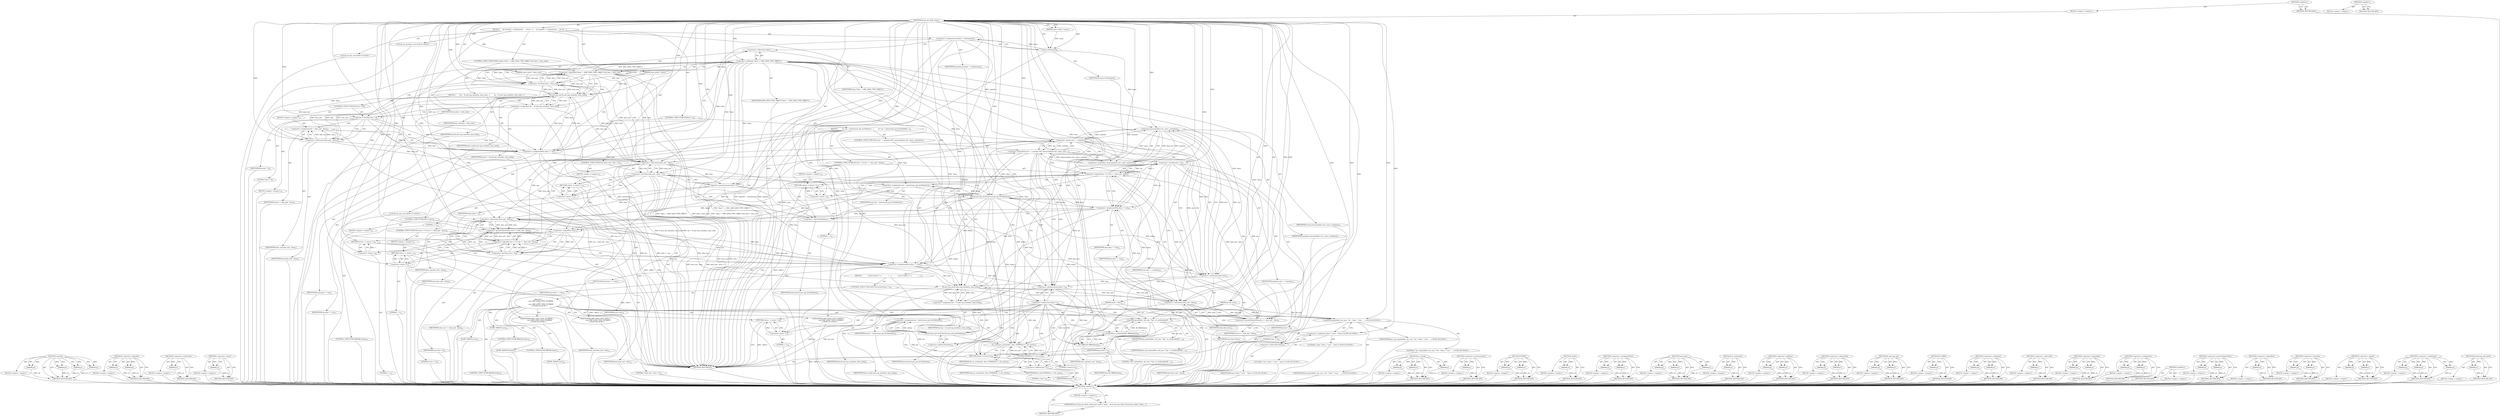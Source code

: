 digraph "&lt;global&gt;" {
vulnerable_288 [label=<(METHOD,snprintf)>];
vulnerable_289 [label=<(PARAM,p1)>];
vulnerable_290 [label=<(PARAM,p2)>];
vulnerable_291 [label=<(PARAM,p3)>];
vulnerable_292 [label=<(PARAM,p4)>];
vulnerable_293 [label=<(BLOCK,&lt;empty&gt;,&lt;empty&gt;)>];
vulnerable_294 [label=<(METHOD_RETURN,ANY)>];
vulnerable_267 [label=<(METHOD,&lt;operator&gt;.logicalOr)>];
vulnerable_268 [label=<(PARAM,p1)>];
vulnerable_269 [label=<(PARAM,p2)>];
vulnerable_270 [label=<(BLOCK,&lt;empty&gt;,&lt;empty&gt;)>];
vulnerable_271 [label=<(METHOD_RETURN,ANY)>];
vulnerable_223 [label=<(METHOD,&lt;operator&gt;.indirection)>];
vulnerable_224 [label=<(PARAM,p1)>];
vulnerable_225 [label=<(BLOCK,&lt;empty&gt;,&lt;empty&gt;)>];
vulnerable_226 [label=<(METHOD_RETURN,ANY)>];
vulnerable_247 [label=<(METHOD,&lt;operator&gt;.minus)>];
vulnerable_248 [label=<(PARAM,p1)>];
vulnerable_249 [label=<(BLOCK,&lt;empty&gt;,&lt;empty&gt;)>];
vulnerable_250 [label=<(METHOD_RETURN,ANY)>];
vulnerable_6 [label=<(METHOD,&lt;global&gt;)<SUB>1</SUB>>];
vulnerable_7 [label=<(BLOCK,&lt;empty&gt;,&lt;empty&gt;)<SUB>1</SUB>>];
vulnerable_8 [label=<(METHOD,ff_amf_get_field_value)<SUB>1</SUB>>];
vulnerable_9 [label=<(PARAM,const uint8_t *data)<SUB>1</SUB>>];
vulnerable_10 [label=<(PARAM,const uint8_t *data_end)<SUB>1</SUB>>];
vulnerable_11 [label=<(PARAM,const uint8_t *name)<SUB>2</SUB>>];
vulnerable_12 [label=<(PARAM,uint8_t *dst)<SUB>2</SUB>>];
vulnerable_13 [label=<(PARAM,int dst_size)<SUB>2</SUB>>];
vulnerable_14 [label=<(BLOCK,{
     int namelen = strlen(name);
     int len...,{
     int namelen = strlen(name);
     int len...)<SUB>3</SUB>>];
vulnerable_15 [label="<(LOCAL,int namelen: int)<SUB>4</SUB>>"];
vulnerable_16 [label=<(&lt;operator&gt;.assignment,namelen = strlen(name))<SUB>4</SUB>>];
vulnerable_17 [label=<(IDENTIFIER,namelen,namelen = strlen(name))<SUB>4</SUB>>];
vulnerable_18 [label=<(strlen,strlen(name))<SUB>4</SUB>>];
vulnerable_19 [label=<(IDENTIFIER,name,strlen(name))<SUB>4</SUB>>];
vulnerable_20 [label="<(LOCAL,int len: int)<SUB>5</SUB>>"];
vulnerable_21 [label=<(CONTROL_STRUCTURE,WHILE,while (*data != AMF_DATA_TYPE_OBJECT &amp;&amp; data &lt; data_end))<SUB>7</SUB>>];
vulnerable_22 [label=<(&lt;operator&gt;.logicalAnd,*data != AMF_DATA_TYPE_OBJECT &amp;&amp; data &lt; data_end)<SUB>7</SUB>>];
vulnerable_23 [label=<(&lt;operator&gt;.notEquals,*data != AMF_DATA_TYPE_OBJECT)<SUB>7</SUB>>];
vulnerable_24 [label=<(&lt;operator&gt;.indirection,*data)<SUB>7</SUB>>];
vulnerable_25 [label=<(IDENTIFIER,data,*data != AMF_DATA_TYPE_OBJECT)<SUB>7</SUB>>];
vulnerable_26 [label=<(IDENTIFIER,AMF_DATA_TYPE_OBJECT,*data != AMF_DATA_TYPE_OBJECT)<SUB>7</SUB>>];
vulnerable_27 [label=<(&lt;operator&gt;.lessThan,data &lt; data_end)<SUB>7</SUB>>];
vulnerable_28 [label=<(IDENTIFIER,data,data &lt; data_end)<SUB>7</SUB>>];
vulnerable_29 [label=<(IDENTIFIER,data_end,data &lt; data_end)<SUB>7</SUB>>];
vulnerable_30 [label=<(BLOCK,{
        len = ff_amf_tag_size(data, data_end)...,{
        len = ff_amf_tag_size(data, data_end)...)<SUB>7</SUB>>];
vulnerable_31 [label=<(&lt;operator&gt;.assignment,len = ff_amf_tag_size(data, data_end))<SUB>8</SUB>>];
vulnerable_32 [label=<(IDENTIFIER,len,len = ff_amf_tag_size(data, data_end))<SUB>8</SUB>>];
vulnerable_33 [label=<(ff_amf_tag_size,ff_amf_tag_size(data, data_end))<SUB>8</SUB>>];
vulnerable_34 [label=<(IDENTIFIER,data,ff_amf_tag_size(data, data_end))<SUB>8</SUB>>];
vulnerable_35 [label=<(IDENTIFIER,data_end,ff_amf_tag_size(data, data_end))<SUB>8</SUB>>];
vulnerable_36 [label=<(CONTROL_STRUCTURE,IF,if (len &lt; 0))<SUB>9</SUB>>];
vulnerable_37 [label=<(&lt;operator&gt;.lessThan,len &lt; 0)<SUB>9</SUB>>];
vulnerable_38 [label=<(IDENTIFIER,len,len &lt; 0)<SUB>9</SUB>>];
vulnerable_39 [label=<(LITERAL,0,len &lt; 0)<SUB>9</SUB>>];
vulnerable_40 [label=<(BLOCK,&lt;empty&gt;,&lt;empty&gt;)<SUB>10</SUB>>];
vulnerable_41 [label=<(&lt;operator&gt;.assignment,len = data_end - data)<SUB>10</SUB>>];
vulnerable_42 [label=<(IDENTIFIER,len,len = data_end - data)<SUB>10</SUB>>];
vulnerable_43 [label=<(&lt;operator&gt;.subtraction,data_end - data)<SUB>10</SUB>>];
vulnerable_44 [label=<(IDENTIFIER,data_end,data_end - data)<SUB>10</SUB>>];
vulnerable_45 [label=<(IDENTIFIER,data,data_end - data)<SUB>10</SUB>>];
vulnerable_46 [label=<(&lt;operator&gt;.assignmentPlus,data += len)<SUB>11</SUB>>];
vulnerable_47 [label=<(IDENTIFIER,data,data += len)<SUB>11</SUB>>];
vulnerable_48 [label=<(IDENTIFIER,len,data += len)<SUB>11</SUB>>];
vulnerable_49 [label=<(CONTROL_STRUCTURE,IF,if (data_end - data &lt; 3))<SUB>13</SUB>>];
vulnerable_50 [label=<(&lt;operator&gt;.lessThan,data_end - data &lt; 3)<SUB>13</SUB>>];
vulnerable_51 [label=<(&lt;operator&gt;.subtraction,data_end - data)<SUB>13</SUB>>];
vulnerable_52 [label=<(IDENTIFIER,data_end,data_end - data)<SUB>13</SUB>>];
vulnerable_53 [label=<(IDENTIFIER,data,data_end - data)<SUB>13</SUB>>];
vulnerable_54 [label=<(LITERAL,3,data_end - data &lt; 3)<SUB>13</SUB>>];
vulnerable_55 [label=<(BLOCK,&lt;empty&gt;,&lt;empty&gt;)<SUB>14</SUB>>];
vulnerable_56 [label=<(RETURN,return -1;,return -1;)<SUB>14</SUB>>];
vulnerable_57 [label=<(&lt;operator&gt;.minus,-1)<SUB>14</SUB>>];
vulnerable_58 [label=<(LITERAL,1,-1)<SUB>14</SUB>>];
vulnerable_59 [label=<(&lt;operator&gt;.postIncrement,data++)<SUB>15</SUB>>];
vulnerable_60 [label=<(IDENTIFIER,data,data++)<SUB>15</SUB>>];
vulnerable_61 [label=<(CONTROL_STRUCTURE,FOR,for (;;))<SUB>16</SUB>>];
vulnerable_62 [label=<(BLOCK,&lt;empty&gt;,&lt;empty&gt;)<SUB>16</SUB>>];
vulnerable_63 [label=<(BLOCK,{
        int size = bytestream_get_be16(&amp;data)...,{
        int size = bytestream_get_be16(&amp;data)...)<SUB>16</SUB>>];
vulnerable_64 [label="<(LOCAL,int size: int)<SUB>17</SUB>>"];
vulnerable_65 [label=<(&lt;operator&gt;.assignment,size = bytestream_get_be16(&amp;data))<SUB>17</SUB>>];
vulnerable_66 [label=<(IDENTIFIER,size,size = bytestream_get_be16(&amp;data))<SUB>17</SUB>>];
vulnerable_67 [label=<(bytestream_get_be16,bytestream_get_be16(&amp;data))<SUB>17</SUB>>];
vulnerable_68 [label=<(&lt;operator&gt;.addressOf,&amp;data)<SUB>17</SUB>>];
vulnerable_69 [label=<(IDENTIFIER,data,bytestream_get_be16(&amp;data))<SUB>17</SUB>>];
vulnerable_70 [label=<(CONTROL_STRUCTURE,IF,if (!size))<SUB>18</SUB>>];
vulnerable_71 [label=<(&lt;operator&gt;.logicalNot,!size)<SUB>18</SUB>>];
vulnerable_72 [label=<(IDENTIFIER,size,!size)<SUB>18</SUB>>];
vulnerable_73 [label=<(BLOCK,&lt;empty&gt;,&lt;empty&gt;)<SUB>19</SUB>>];
vulnerable_74 [label=<(CONTROL_STRUCTURE,BREAK,break;)<SUB>19</SUB>>];
vulnerable_75 [label=<(CONTROL_STRUCTURE,IF,if (size &lt; 0 || size &gt;= data_end - data))<SUB>20</SUB>>];
vulnerable_76 [label=<(&lt;operator&gt;.logicalOr,size &lt; 0 || size &gt;= data_end - data)<SUB>20</SUB>>];
vulnerable_77 [label=<(&lt;operator&gt;.lessThan,size &lt; 0)<SUB>20</SUB>>];
vulnerable_78 [label=<(IDENTIFIER,size,size &lt; 0)<SUB>20</SUB>>];
vulnerable_79 [label=<(LITERAL,0,size &lt; 0)<SUB>20</SUB>>];
vulnerable_80 [label=<(&lt;operator&gt;.greaterEqualsThan,size &gt;= data_end - data)<SUB>20</SUB>>];
vulnerable_81 [label=<(IDENTIFIER,size,size &gt;= data_end - data)<SUB>20</SUB>>];
vulnerable_82 [label=<(&lt;operator&gt;.subtraction,data_end - data)<SUB>20</SUB>>];
vulnerable_83 [label=<(IDENTIFIER,data_end,data_end - data)<SUB>20</SUB>>];
vulnerable_84 [label=<(IDENTIFIER,data,data_end - data)<SUB>20</SUB>>];
vulnerable_85 [label=<(BLOCK,&lt;empty&gt;,&lt;empty&gt;)<SUB>21</SUB>>];
vulnerable_86 [label=<(RETURN,return -1;,return -1;)<SUB>21</SUB>>];
vulnerable_87 [label=<(&lt;operator&gt;.minus,-1)<SUB>21</SUB>>];
vulnerable_88 [label=<(LITERAL,1,-1)<SUB>21</SUB>>];
vulnerable_89 [label=<(&lt;operator&gt;.assignmentPlus,data += size)<SUB>22</SUB>>];
vulnerable_90 [label=<(IDENTIFIER,data,data += size)<SUB>22</SUB>>];
vulnerable_91 [label=<(IDENTIFIER,size,data += size)<SUB>22</SUB>>];
vulnerable_92 [label=<(CONTROL_STRUCTURE,IF,if (size == namelen &amp;&amp; !memcmp(data-size, name, namelen)))<SUB>23</SUB>>];
vulnerable_93 [label=<(&lt;operator&gt;.logicalAnd,size == namelen &amp;&amp; !memcmp(data-size, name, nam...)<SUB>23</SUB>>];
vulnerable_94 [label=<(&lt;operator&gt;.equals,size == namelen)<SUB>23</SUB>>];
vulnerable_95 [label=<(IDENTIFIER,size,size == namelen)<SUB>23</SUB>>];
vulnerable_96 [label=<(IDENTIFIER,namelen,size == namelen)<SUB>23</SUB>>];
vulnerable_97 [label=<(&lt;operator&gt;.logicalNot,!memcmp(data-size, name, namelen))<SUB>23</SUB>>];
vulnerable_98 [label=<(memcmp,memcmp(data-size, name, namelen))<SUB>23</SUB>>];
vulnerable_99 [label=<(&lt;operator&gt;.subtraction,data-size)<SUB>23</SUB>>];
vulnerable_100 [label=<(IDENTIFIER,data,data-size)<SUB>23</SUB>>];
vulnerable_101 [label=<(IDENTIFIER,size,data-size)<SUB>23</SUB>>];
vulnerable_102 [label=<(IDENTIFIER,name,memcmp(data-size, name, namelen))<SUB>23</SUB>>];
vulnerable_103 [label=<(IDENTIFIER,namelen,memcmp(data-size, name, namelen))<SUB>23</SUB>>];
vulnerable_104 [label=<(BLOCK,{
            switch (*data++) {
             c...,{
            switch (*data++) {
             c...)<SUB>23</SUB>>];
vulnerable_105 [label=<(CONTROL_STRUCTURE,SWITCH,switch(*data++))<SUB>24</SUB>>];
vulnerable_106 [label=<(&lt;operator&gt;.indirection,*data++)<SUB>24</SUB>>];
vulnerable_107 [label=<(&lt;operator&gt;.postIncrement,data++)<SUB>24</SUB>>];
vulnerable_108 [label=<(IDENTIFIER,data,data++)<SUB>24</SUB>>];
vulnerable_109 [label="<(BLOCK,{
             case AMF_DATA_TYPE_NUMBER:
     ...,{
             case AMF_DATA_TYPE_NUMBER:
     ...)<SUB>24</SUB>>"];
vulnerable_110 [label=<(JUMP_TARGET,case)<SUB>25</SUB>>];
vulnerable_111 [label="<(IDENTIFIER,AMF_DATA_TYPE_NUMBER,{
             case AMF_DATA_TYPE_NUMBER:
     ...)<SUB>25</SUB>>"];
vulnerable_112 [label=<(snprintf,snprintf(dst, dst_size, &quot;%g&quot;, av_int2double(AV_...)<SUB>26</SUB>>];
vulnerable_113 [label=<(IDENTIFIER,dst,snprintf(dst, dst_size, &quot;%g&quot;, av_int2double(AV_...)<SUB>26</SUB>>];
vulnerable_114 [label=<(IDENTIFIER,dst_size,snprintf(dst, dst_size, &quot;%g&quot;, av_int2double(AV_...)<SUB>26</SUB>>];
vulnerable_115 [label=<(LITERAL,&quot;%g&quot;,snprintf(dst, dst_size, &quot;%g&quot;, av_int2double(AV_...)<SUB>26</SUB>>];
vulnerable_116 [label=<(av_int2double,av_int2double(AV_RB64(data)))<SUB>26</SUB>>];
vulnerable_117 [label=<(AV_RB64,AV_RB64(data))<SUB>26</SUB>>];
vulnerable_118 [label=<(IDENTIFIER,data,AV_RB64(data))<SUB>26</SUB>>];
vulnerable_119 [label=<(CONTROL_STRUCTURE,BREAK,break;)<SUB>27</SUB>>];
vulnerable_120 [label=<(JUMP_TARGET,case)<SUB>28</SUB>>];
vulnerable_121 [label="<(IDENTIFIER,AMF_DATA_TYPE_BOOL,{
             case AMF_DATA_TYPE_NUMBER:
     ...)<SUB>28</SUB>>"];
vulnerable_122 [label="<(snprintf,snprintf(dst, dst_size, &quot;%s&quot;, *data ? &quot;true&quot; : ...)<SUB>29</SUB>>"];
vulnerable_123 [label="<(IDENTIFIER,dst,snprintf(dst, dst_size, &quot;%s&quot;, *data ? &quot;true&quot; : ...)<SUB>29</SUB>>"];
vulnerable_124 [label="<(IDENTIFIER,dst_size,snprintf(dst, dst_size, &quot;%s&quot;, *data ? &quot;true&quot; : ...)<SUB>29</SUB>>"];
vulnerable_125 [label="<(LITERAL,&quot;%s&quot;,snprintf(dst, dst_size, &quot;%s&quot;, *data ? &quot;true&quot; : ...)<SUB>29</SUB>>"];
vulnerable_126 [label="<(&lt;operator&gt;.conditional,*data ? &quot;true&quot; : &quot;false&quot;)<SUB>29</SUB>>"];
vulnerable_127 [label=<(&lt;operator&gt;.indirection,*data)<SUB>29</SUB>>];
vulnerable_128 [label="<(IDENTIFIER,data,*data ? &quot;true&quot; : &quot;false&quot;)<SUB>29</SUB>>"];
vulnerable_129 [label="<(LITERAL,&quot;true&quot;,*data ? &quot;true&quot; : &quot;false&quot;)<SUB>29</SUB>>"];
vulnerable_130 [label="<(LITERAL,&quot;false&quot;,*data ? &quot;true&quot; : &quot;false&quot;)<SUB>29</SUB>>"];
vulnerable_131 [label=<(CONTROL_STRUCTURE,BREAK,break;)<SUB>30</SUB>>];
vulnerable_132 [label=<(JUMP_TARGET,case)<SUB>31</SUB>>];
vulnerable_133 [label="<(IDENTIFIER,AMF_DATA_TYPE_STRING,{
             case AMF_DATA_TYPE_NUMBER:
     ...)<SUB>31</SUB>>"];
vulnerable_134 [label=<(&lt;operator&gt;.assignment,len = bytestream_get_be16(&amp;data))<SUB>32</SUB>>];
vulnerable_135 [label=<(IDENTIFIER,len,len = bytestream_get_be16(&amp;data))<SUB>32</SUB>>];
vulnerable_136 [label=<(bytestream_get_be16,bytestream_get_be16(&amp;data))<SUB>32</SUB>>];
vulnerable_137 [label=<(&lt;operator&gt;.addressOf,&amp;data)<SUB>32</SUB>>];
vulnerable_138 [label=<(IDENTIFIER,data,bytestream_get_be16(&amp;data))<SUB>32</SUB>>];
vulnerable_139 [label=<(av_strlcpy,av_strlcpy(dst, data, FFMIN(len+1, dst_size)))<SUB>33</SUB>>];
vulnerable_140 [label=<(IDENTIFIER,dst,av_strlcpy(dst, data, FFMIN(len+1, dst_size)))<SUB>33</SUB>>];
vulnerable_141 [label=<(IDENTIFIER,data,av_strlcpy(dst, data, FFMIN(len+1, dst_size)))<SUB>33</SUB>>];
vulnerable_142 [label=<(FFMIN,FFMIN(len+1, dst_size))<SUB>33</SUB>>];
vulnerable_143 [label=<(&lt;operator&gt;.addition,len+1)<SUB>33</SUB>>];
vulnerable_144 [label=<(IDENTIFIER,len,len+1)<SUB>33</SUB>>];
vulnerable_145 [label=<(LITERAL,1,len+1)<SUB>33</SUB>>];
vulnerable_146 [label=<(IDENTIFIER,dst_size,FFMIN(len+1, dst_size))<SUB>33</SUB>>];
vulnerable_147 [label=<(CONTROL_STRUCTURE,BREAK,break;)<SUB>34</SUB>>];
vulnerable_148 [label=<(JUMP_TARGET,default)<SUB>35</SUB>>];
vulnerable_149 [label=<(RETURN,return -1;,return -1;)<SUB>36</SUB>>];
vulnerable_150 [label=<(&lt;operator&gt;.minus,-1)<SUB>36</SUB>>];
vulnerable_151 [label=<(LITERAL,1,-1)<SUB>36</SUB>>];
vulnerable_152 [label=<(RETURN,return 0;,return 0;)<SUB>38</SUB>>];
vulnerable_153 [label=<(LITERAL,0,return 0;)<SUB>38</SUB>>];
vulnerable_154 [label=<(&lt;operator&gt;.assignment,len = ff_amf_tag_size(data, data_end))<SUB>40</SUB>>];
vulnerable_155 [label=<(IDENTIFIER,len,len = ff_amf_tag_size(data, data_end))<SUB>40</SUB>>];
vulnerable_156 [label=<(ff_amf_tag_size,ff_amf_tag_size(data, data_end))<SUB>40</SUB>>];
vulnerable_157 [label=<(IDENTIFIER,data,ff_amf_tag_size(data, data_end))<SUB>40</SUB>>];
vulnerable_158 [label=<(IDENTIFIER,data_end,ff_amf_tag_size(data, data_end))<SUB>40</SUB>>];
vulnerable_159 [label=<(CONTROL_STRUCTURE,IF,if (len &lt; 0 || len &gt;= data_end - data))<SUB>41</SUB>>];
vulnerable_160 [label=<(&lt;operator&gt;.logicalOr,len &lt; 0 || len &gt;= data_end - data)<SUB>41</SUB>>];
vulnerable_161 [label=<(&lt;operator&gt;.lessThan,len &lt; 0)<SUB>41</SUB>>];
vulnerable_162 [label=<(IDENTIFIER,len,len &lt; 0)<SUB>41</SUB>>];
vulnerable_163 [label=<(LITERAL,0,len &lt; 0)<SUB>41</SUB>>];
vulnerable_164 [label=<(&lt;operator&gt;.greaterEqualsThan,len &gt;= data_end - data)<SUB>41</SUB>>];
vulnerable_165 [label=<(IDENTIFIER,len,len &gt;= data_end - data)<SUB>41</SUB>>];
vulnerable_166 [label=<(&lt;operator&gt;.subtraction,data_end - data)<SUB>41</SUB>>];
vulnerable_167 [label=<(IDENTIFIER,data_end,data_end - data)<SUB>41</SUB>>];
vulnerable_168 [label=<(IDENTIFIER,data,data_end - data)<SUB>41</SUB>>];
vulnerable_169 [label=<(BLOCK,&lt;empty&gt;,&lt;empty&gt;)<SUB>42</SUB>>];
vulnerable_170 [label=<(RETURN,return -1;,return -1;)<SUB>42</SUB>>];
vulnerable_171 [label=<(&lt;operator&gt;.minus,-1)<SUB>42</SUB>>];
vulnerable_172 [label=<(LITERAL,1,-1)<SUB>42</SUB>>];
vulnerable_173 [label=<(&lt;operator&gt;.assignmentPlus,data += len)<SUB>43</SUB>>];
vulnerable_174 [label=<(IDENTIFIER,data,data += len)<SUB>43</SUB>>];
vulnerable_175 [label=<(IDENTIFIER,len,data += len)<SUB>43</SUB>>];
vulnerable_176 [label=<(RETURN,return -1;,return -1;)<SUB>45</SUB>>];
vulnerable_177 [label=<(&lt;operator&gt;.minus,-1)<SUB>45</SUB>>];
vulnerable_178 [label=<(LITERAL,1,-1)<SUB>45</SUB>>];
vulnerable_179 [label=<(METHOD_RETURN,int)<SUB>1</SUB>>];
vulnerable_181 [label=<(METHOD_RETURN,ANY)<SUB>1</SUB>>];
vulnerable_309 [label=<(METHOD,av_strlcpy)>];
vulnerable_310 [label=<(PARAM,p1)>];
vulnerable_311 [label=<(PARAM,p2)>];
vulnerable_312 [label=<(PARAM,p3)>];
vulnerable_313 [label=<(BLOCK,&lt;empty&gt;,&lt;empty&gt;)>];
vulnerable_314 [label=<(METHOD_RETURN,ANY)>];
vulnerable_251 [label=<(METHOD,&lt;operator&gt;.postIncrement)>];
vulnerable_252 [label=<(PARAM,p1)>];
vulnerable_253 [label=<(BLOCK,&lt;empty&gt;,&lt;empty&gt;)>];
vulnerable_254 [label=<(METHOD_RETURN,ANY)>];
vulnerable_315 [label=<(METHOD,FFMIN)>];
vulnerable_316 [label=<(PARAM,p1)>];
vulnerable_317 [label=<(PARAM,p2)>];
vulnerable_318 [label=<(BLOCK,&lt;empty&gt;,&lt;empty&gt;)>];
vulnerable_319 [label=<(METHOD_RETURN,ANY)>];
vulnerable_209 [label=<(METHOD,strlen)>];
vulnerable_210 [label=<(PARAM,p1)>];
vulnerable_211 [label=<(BLOCK,&lt;empty&gt;,&lt;empty&gt;)>];
vulnerable_212 [label=<(METHOD_RETURN,ANY)>];
vulnerable_242 [label=<(METHOD,&lt;operator&gt;.assignmentPlus)>];
vulnerable_243 [label=<(PARAM,p1)>];
vulnerable_244 [label=<(PARAM,p2)>];
vulnerable_245 [label=<(BLOCK,&lt;empty&gt;,&lt;empty&gt;)>];
vulnerable_246 [label=<(METHOD_RETURN,ANY)>];
vulnerable_282 [label=<(METHOD,memcmp)>];
vulnerable_283 [label=<(PARAM,p1)>];
vulnerable_284 [label=<(PARAM,p2)>];
vulnerable_285 [label=<(PARAM,p3)>];
vulnerable_286 [label=<(BLOCK,&lt;empty&gt;,&lt;empty&gt;)>];
vulnerable_287 [label=<(METHOD_RETURN,ANY)>];
vulnerable_295 [label=<(METHOD,av_int2double)>];
vulnerable_296 [label=<(PARAM,p1)>];
vulnerable_297 [label=<(BLOCK,&lt;empty&gt;,&lt;empty&gt;)>];
vulnerable_298 [label=<(METHOD_RETURN,ANY)>];
vulnerable_320 [label=<(METHOD,&lt;operator&gt;.addition)>];
vulnerable_321 [label=<(PARAM,p1)>];
vulnerable_322 [label=<(PARAM,p2)>];
vulnerable_323 [label=<(BLOCK,&lt;empty&gt;,&lt;empty&gt;)>];
vulnerable_324 [label=<(METHOD_RETURN,ANY)>];
vulnerable_237 [label=<(METHOD,&lt;operator&gt;.subtraction)>];
vulnerable_238 [label=<(PARAM,p1)>];
vulnerable_239 [label=<(PARAM,p2)>];
vulnerable_240 [label=<(BLOCK,&lt;empty&gt;,&lt;empty&gt;)>];
vulnerable_241 [label=<(METHOD_RETURN,ANY)>];
vulnerable_232 [label=<(METHOD,ff_amf_tag_size)>];
vulnerable_233 [label=<(PARAM,p1)>];
vulnerable_234 [label=<(PARAM,p2)>];
vulnerable_235 [label=<(BLOCK,&lt;empty&gt;,&lt;empty&gt;)>];
vulnerable_236 [label=<(METHOD_RETURN,ANY)>];
vulnerable_299 [label=<(METHOD,AV_RB64)>];
vulnerable_300 [label=<(PARAM,p1)>];
vulnerable_301 [label=<(BLOCK,&lt;empty&gt;,&lt;empty&gt;)>];
vulnerable_302 [label=<(METHOD_RETURN,ANY)>];
vulnerable_218 [label=<(METHOD,&lt;operator&gt;.notEquals)>];
vulnerable_219 [label=<(PARAM,p1)>];
vulnerable_220 [label=<(PARAM,p2)>];
vulnerable_221 [label=<(BLOCK,&lt;empty&gt;,&lt;empty&gt;)>];
vulnerable_222 [label=<(METHOD_RETURN,ANY)>];
vulnerable_259 [label=<(METHOD,&lt;operator&gt;.addressOf)>];
vulnerable_260 [label=<(PARAM,p1)>];
vulnerable_261 [label=<(BLOCK,&lt;empty&gt;,&lt;empty&gt;)>];
vulnerable_262 [label=<(METHOD_RETURN,ANY)>];
vulnerable_213 [label=<(METHOD,&lt;operator&gt;.logicalAnd)>];
vulnerable_214 [label=<(PARAM,p1)>];
vulnerable_215 [label=<(PARAM,p2)>];
vulnerable_216 [label=<(BLOCK,&lt;empty&gt;,&lt;empty&gt;)>];
vulnerable_217 [label=<(METHOD_RETURN,ANY)>];
vulnerable_204 [label=<(METHOD,&lt;operator&gt;.assignment)>];
vulnerable_205 [label=<(PARAM,p1)>];
vulnerable_206 [label=<(PARAM,p2)>];
vulnerable_207 [label=<(BLOCK,&lt;empty&gt;,&lt;empty&gt;)>];
vulnerable_208 [label=<(METHOD_RETURN,ANY)>];
vulnerable_198 [label=<(METHOD,&lt;global&gt;)<SUB>1</SUB>>];
vulnerable_199 [label=<(BLOCK,&lt;empty&gt;,&lt;empty&gt;)>];
vulnerable_200 [label=<(METHOD_RETURN,ANY)>];
vulnerable_272 [label=<(METHOD,&lt;operator&gt;.greaterEqualsThan)>];
vulnerable_273 [label=<(PARAM,p1)>];
vulnerable_274 [label=<(PARAM,p2)>];
vulnerable_275 [label=<(BLOCK,&lt;empty&gt;,&lt;empty&gt;)>];
vulnerable_276 [label=<(METHOD_RETURN,ANY)>];
vulnerable_263 [label=<(METHOD,&lt;operator&gt;.logicalNot)>];
vulnerable_264 [label=<(PARAM,p1)>];
vulnerable_265 [label=<(BLOCK,&lt;empty&gt;,&lt;empty&gt;)>];
vulnerable_266 [label=<(METHOD_RETURN,ANY)>];
vulnerable_227 [label=<(METHOD,&lt;operator&gt;.lessThan)>];
vulnerable_228 [label=<(PARAM,p1)>];
vulnerable_229 [label=<(PARAM,p2)>];
vulnerable_230 [label=<(BLOCK,&lt;empty&gt;,&lt;empty&gt;)>];
vulnerable_231 [label=<(METHOD_RETURN,ANY)>];
vulnerable_277 [label=<(METHOD,&lt;operator&gt;.equals)>];
vulnerable_278 [label=<(PARAM,p1)>];
vulnerable_279 [label=<(PARAM,p2)>];
vulnerable_280 [label=<(BLOCK,&lt;empty&gt;,&lt;empty&gt;)>];
vulnerable_281 [label=<(METHOD_RETURN,ANY)>];
vulnerable_303 [label=<(METHOD,&lt;operator&gt;.conditional)>];
vulnerable_304 [label=<(PARAM,p1)>];
vulnerable_305 [label=<(PARAM,p2)>];
vulnerable_306 [label=<(PARAM,p3)>];
vulnerable_307 [label=<(BLOCK,&lt;empty&gt;,&lt;empty&gt;)>];
vulnerable_308 [label=<(METHOD_RETURN,ANY)>];
vulnerable_255 [label=<(METHOD,bytestream_get_be16)>];
vulnerable_256 [label=<(PARAM,p1)>];
vulnerable_257 [label=<(BLOCK,&lt;empty&gt;,&lt;empty&gt;)>];
vulnerable_258 [label=<(METHOD_RETURN,ANY)>];
fixed_6 [label=<(METHOD,&lt;global&gt;)<SUB>1</SUB>>];
fixed_7 [label=<(BLOCK,&lt;empty&gt;,&lt;empty&gt;)<SUB>1</SUB>>];
fixed_8 [label=<(UNKNOWN,int ff_amf_get_field_value(const uint8_t *data,...,int ff_amf_get_field_value(const uint8_t *data,...)<SUB>1</SUB>>];
fixed_9 [label=<(METHOD_RETURN,ANY)<SUB>1</SUB>>];
fixed_14 [label=<(METHOD,&lt;global&gt;)<SUB>1</SUB>>];
fixed_15 [label=<(BLOCK,&lt;empty&gt;,&lt;empty&gt;)>];
fixed_16 [label=<(METHOD_RETURN,ANY)>];
vulnerable_288 -> vulnerable_289  [key=0, label="AST: "];
vulnerable_288 -> vulnerable_289  [key=1, label="DDG: "];
vulnerable_288 -> vulnerable_293  [key=0, label="AST: "];
vulnerable_288 -> vulnerable_290  [key=0, label="AST: "];
vulnerable_288 -> vulnerable_290  [key=1, label="DDG: "];
vulnerable_288 -> vulnerable_294  [key=0, label="AST: "];
vulnerable_288 -> vulnerable_294  [key=1, label="CFG: "];
vulnerable_288 -> vulnerable_291  [key=0, label="AST: "];
vulnerable_288 -> vulnerable_291  [key=1, label="DDG: "];
vulnerable_288 -> vulnerable_292  [key=0, label="AST: "];
vulnerable_288 -> vulnerable_292  [key=1, label="DDG: "];
vulnerable_289 -> vulnerable_294  [key=0, label="DDG: p1"];
vulnerable_290 -> vulnerable_294  [key=0, label="DDG: p2"];
vulnerable_291 -> vulnerable_294  [key=0, label="DDG: p3"];
vulnerable_292 -> vulnerable_294  [key=0, label="DDG: p4"];
vulnerable_293 -> fixed_6  [key=0];
vulnerable_294 -> fixed_6  [key=0];
vulnerable_267 -> vulnerable_268  [key=0, label="AST: "];
vulnerable_267 -> vulnerable_268  [key=1, label="DDG: "];
vulnerable_267 -> vulnerable_270  [key=0, label="AST: "];
vulnerable_267 -> vulnerable_269  [key=0, label="AST: "];
vulnerable_267 -> vulnerable_269  [key=1, label="DDG: "];
vulnerable_267 -> vulnerable_271  [key=0, label="AST: "];
vulnerable_267 -> vulnerable_271  [key=1, label="CFG: "];
vulnerable_268 -> vulnerable_271  [key=0, label="DDG: p1"];
vulnerable_269 -> vulnerable_271  [key=0, label="DDG: p2"];
vulnerable_270 -> fixed_6  [key=0];
vulnerable_271 -> fixed_6  [key=0];
vulnerable_223 -> vulnerable_224  [key=0, label="AST: "];
vulnerable_223 -> vulnerable_224  [key=1, label="DDG: "];
vulnerable_223 -> vulnerable_225  [key=0, label="AST: "];
vulnerable_223 -> vulnerable_226  [key=0, label="AST: "];
vulnerable_223 -> vulnerable_226  [key=1, label="CFG: "];
vulnerable_224 -> vulnerable_226  [key=0, label="DDG: p1"];
vulnerable_225 -> fixed_6  [key=0];
vulnerable_226 -> fixed_6  [key=0];
vulnerable_247 -> vulnerable_248  [key=0, label="AST: "];
vulnerable_247 -> vulnerable_248  [key=1, label="DDG: "];
vulnerable_247 -> vulnerable_249  [key=0, label="AST: "];
vulnerable_247 -> vulnerable_250  [key=0, label="AST: "];
vulnerable_247 -> vulnerable_250  [key=1, label="CFG: "];
vulnerable_248 -> vulnerable_250  [key=0, label="DDG: p1"];
vulnerable_249 -> fixed_6  [key=0];
vulnerable_250 -> fixed_6  [key=0];
vulnerable_6 -> vulnerable_7  [key=0, label="AST: "];
vulnerable_6 -> vulnerable_181  [key=0, label="AST: "];
vulnerable_6 -> vulnerable_181  [key=1, label="CFG: "];
vulnerable_7 -> vulnerable_8  [key=0, label="AST: "];
vulnerable_8 -> vulnerable_9  [key=0, label="AST: "];
vulnerable_8 -> vulnerable_9  [key=1, label="DDG: "];
vulnerable_8 -> vulnerable_10  [key=0, label="AST: "];
vulnerable_8 -> vulnerable_10  [key=1, label="DDG: "];
vulnerable_8 -> vulnerable_11  [key=0, label="AST: "];
vulnerable_8 -> vulnerable_11  [key=1, label="DDG: "];
vulnerable_8 -> vulnerable_12  [key=0, label="AST: "];
vulnerable_8 -> vulnerable_12  [key=1, label="DDG: "];
vulnerable_8 -> vulnerable_13  [key=0, label="AST: "];
vulnerable_8 -> vulnerable_13  [key=1, label="DDG: "];
vulnerable_8 -> vulnerable_14  [key=0, label="AST: "];
vulnerable_8 -> vulnerable_179  [key=0, label="AST: "];
vulnerable_8 -> vulnerable_18  [key=0, label="CFG: "];
vulnerable_8 -> vulnerable_18  [key=1, label="DDG: "];
vulnerable_8 -> vulnerable_59  [key=0, label="DDG: "];
vulnerable_8 -> vulnerable_46  [key=0, label="DDG: "];
vulnerable_8 -> vulnerable_50  [key=0, label="DDG: "];
vulnerable_8 -> vulnerable_89  [key=0, label="DDG: "];
vulnerable_8 -> vulnerable_173  [key=0, label="DDG: "];
vulnerable_8 -> vulnerable_177  [key=0, label="DDG: "];
vulnerable_8 -> vulnerable_23  [key=0, label="DDG: "];
vulnerable_8 -> vulnerable_27  [key=0, label="DDG: "];
vulnerable_8 -> vulnerable_51  [key=0, label="DDG: "];
vulnerable_8 -> vulnerable_33  [key=0, label="DDG: "];
vulnerable_8 -> vulnerable_37  [key=0, label="DDG: "];
vulnerable_8 -> vulnerable_57  [key=0, label="DDG: "];
vulnerable_8 -> vulnerable_67  [key=0, label="DDG: "];
vulnerable_8 -> vulnerable_71  [key=0, label="DDG: "];
vulnerable_8 -> vulnerable_152  [key=0, label="DDG: "];
vulnerable_8 -> vulnerable_156  [key=0, label="DDG: "];
vulnerable_8 -> vulnerable_77  [key=0, label="DDG: "];
vulnerable_8 -> vulnerable_80  [key=0, label="DDG: "];
vulnerable_8 -> vulnerable_94  [key=0, label="DDG: "];
vulnerable_8 -> vulnerable_153  [key=0, label="DDG: "];
vulnerable_8 -> vulnerable_161  [key=0, label="DDG: "];
vulnerable_8 -> vulnerable_164  [key=0, label="DDG: "];
vulnerable_8 -> vulnerable_43  [key=0, label="DDG: "];
vulnerable_8 -> vulnerable_82  [key=0, label="DDG: "];
vulnerable_8 -> vulnerable_87  [key=0, label="DDG: "];
vulnerable_8 -> vulnerable_98  [key=0, label="DDG: "];
vulnerable_8 -> vulnerable_111  [key=0, label="DDG: "];
vulnerable_8 -> vulnerable_121  [key=0, label="DDG: "];
vulnerable_8 -> vulnerable_133  [key=0, label="DDG: "];
vulnerable_8 -> vulnerable_166  [key=0, label="DDG: "];
vulnerable_8 -> vulnerable_171  [key=0, label="DDG: "];
vulnerable_8 -> vulnerable_99  [key=0, label="DDG: "];
vulnerable_8 -> vulnerable_107  [key=0, label="DDG: "];
vulnerable_8 -> vulnerable_112  [key=0, label="DDG: "];
vulnerable_8 -> vulnerable_122  [key=0, label="DDG: "];
vulnerable_8 -> vulnerable_139  [key=0, label="DDG: "];
vulnerable_8 -> vulnerable_126  [key=0, label="DDG: "];
vulnerable_8 -> vulnerable_136  [key=0, label="DDG: "];
vulnerable_8 -> vulnerable_142  [key=0, label="DDG: "];
vulnerable_8 -> vulnerable_150  [key=0, label="DDG: "];
vulnerable_8 -> vulnerable_117  [key=0, label="DDG: "];
vulnerable_8 -> vulnerable_143  [key=0, label="DDG: "];
vulnerable_9 -> vulnerable_27  [key=0, label="DDG: data"];
vulnerable_9 -> vulnerable_51  [key=0, label="DDG: data"];
vulnerable_9 -> vulnerable_33  [key=0, label="DDG: data"];
vulnerable_10 -> vulnerable_27  [key=0, label="DDG: data_end"];
vulnerable_10 -> vulnerable_51  [key=0, label="DDG: data_end"];
vulnerable_10 -> vulnerable_33  [key=0, label="DDG: data_end"];
vulnerable_11 -> vulnerable_18  [key=0, label="DDG: name"];
vulnerable_12 -> vulnerable_179  [key=0, label="DDG: dst"];
vulnerable_12 -> vulnerable_112  [key=0, label="DDG: dst"];
vulnerable_12 -> vulnerable_122  [key=0, label="DDG: dst"];
vulnerable_12 -> vulnerable_139  [key=0, label="DDG: dst"];
vulnerable_13 -> vulnerable_179  [key=0, label="DDG: dst_size"];
vulnerable_13 -> vulnerable_112  [key=0, label="DDG: dst_size"];
vulnerable_13 -> vulnerable_122  [key=0, label="DDG: dst_size"];
vulnerable_13 -> vulnerable_142  [key=0, label="DDG: dst_size"];
vulnerable_14 -> vulnerable_15  [key=0, label="AST: "];
vulnerable_14 -> vulnerable_16  [key=0, label="AST: "];
vulnerable_14 -> vulnerable_20  [key=0, label="AST: "];
vulnerable_14 -> vulnerable_21  [key=0, label="AST: "];
vulnerable_14 -> vulnerable_49  [key=0, label="AST: "];
vulnerable_14 -> vulnerable_59  [key=0, label="AST: "];
vulnerable_14 -> vulnerable_61  [key=0, label="AST: "];
vulnerable_14 -> vulnerable_176  [key=0, label="AST: "];
vulnerable_15 -> fixed_6  [key=0];
vulnerable_16 -> vulnerable_17  [key=0, label="AST: "];
vulnerable_16 -> vulnerable_18  [key=0, label="AST: "];
vulnerable_16 -> vulnerable_24  [key=0, label="CFG: "];
vulnerable_16 -> vulnerable_179  [key=0, label="DDG: namelen"];
vulnerable_16 -> vulnerable_179  [key=1, label="DDG: strlen(name)"];
vulnerable_16 -> vulnerable_179  [key=2, label="DDG: namelen = strlen(name)"];
vulnerable_16 -> vulnerable_94  [key=0, label="DDG: namelen"];
vulnerable_17 -> fixed_6  [key=0];
vulnerable_18 -> vulnerable_19  [key=0, label="AST: "];
vulnerable_18 -> vulnerable_16  [key=0, label="CFG: "];
vulnerable_18 -> vulnerable_16  [key=1, label="DDG: name"];
vulnerable_18 -> vulnerable_179  [key=0, label="DDG: name"];
vulnerable_18 -> vulnerable_98  [key=0, label="DDG: name"];
vulnerable_19 -> fixed_6  [key=0];
vulnerable_20 -> fixed_6  [key=0];
vulnerable_21 -> vulnerable_22  [key=0, label="AST: "];
vulnerable_21 -> vulnerable_30  [key=0, label="AST: "];
vulnerable_22 -> vulnerable_23  [key=0, label="AST: "];
vulnerable_22 -> vulnerable_23  [key=1, label="CDG: "];
vulnerable_22 -> vulnerable_27  [key=0, label="AST: "];
vulnerable_22 -> vulnerable_33  [key=0, label="CFG: "];
vulnerable_22 -> vulnerable_33  [key=1, label="CDG: "];
vulnerable_22 -> vulnerable_51  [key=0, label="CFG: "];
vulnerable_22 -> vulnerable_179  [key=0, label="DDG: *data != AMF_DATA_TYPE_OBJECT"];
vulnerable_22 -> vulnerable_179  [key=1, label="DDG: data &lt; data_end"];
vulnerable_22 -> vulnerable_179  [key=2, label="DDG: *data != AMF_DATA_TYPE_OBJECT &amp;&amp; data &lt; data_end"];
vulnerable_22 -> vulnerable_37  [key=0, label="CDG: "];
vulnerable_22 -> vulnerable_24  [key=0, label="CDG: "];
vulnerable_22 -> vulnerable_46  [key=0, label="CDG: "];
vulnerable_22 -> vulnerable_22  [key=0, label="CDG: "];
vulnerable_22 -> vulnerable_31  [key=0, label="CDG: "];
vulnerable_23 -> vulnerable_24  [key=0, label="AST: "];
vulnerable_23 -> vulnerable_26  [key=0, label="AST: "];
vulnerable_23 -> vulnerable_22  [key=0, label="CFG: "];
vulnerable_23 -> vulnerable_22  [key=1, label="DDG: *data"];
vulnerable_23 -> vulnerable_22  [key=2, label="DDG: AMF_DATA_TYPE_OBJECT"];
vulnerable_23 -> vulnerable_27  [key=0, label="CFG: "];
vulnerable_23 -> vulnerable_27  [key=1, label="DDG: *data"];
vulnerable_23 -> vulnerable_27  [key=2, label="CDG: "];
vulnerable_23 -> vulnerable_179  [key=0, label="DDG: *data"];
vulnerable_23 -> vulnerable_179  [key=1, label="DDG: AMF_DATA_TYPE_OBJECT"];
vulnerable_23 -> vulnerable_59  [key=0, label="DDG: *data"];
vulnerable_23 -> vulnerable_46  [key=0, label="DDG: *data"];
vulnerable_23 -> vulnerable_51  [key=0, label="DDG: *data"];
vulnerable_23 -> vulnerable_89  [key=0, label="DDG: *data"];
vulnerable_23 -> vulnerable_173  [key=0, label="DDG: *data"];
vulnerable_23 -> vulnerable_33  [key=0, label="DDG: *data"];
vulnerable_23 -> vulnerable_67  [key=0, label="DDG: *data"];
vulnerable_23 -> vulnerable_156  [key=0, label="DDG: *data"];
vulnerable_23 -> vulnerable_43  [key=0, label="DDG: *data"];
vulnerable_23 -> vulnerable_82  [key=0, label="DDG: *data"];
vulnerable_23 -> vulnerable_166  [key=0, label="DDG: *data"];
vulnerable_23 -> vulnerable_99  [key=0, label="DDG: *data"];
vulnerable_23 -> vulnerable_107  [key=0, label="DDG: *data"];
vulnerable_23 -> vulnerable_139  [key=0, label="DDG: *data"];
vulnerable_23 -> vulnerable_136  [key=0, label="DDG: *data"];
vulnerable_23 -> vulnerable_117  [key=0, label="DDG: *data"];
vulnerable_24 -> vulnerable_25  [key=0, label="AST: "];
vulnerable_24 -> vulnerable_23  [key=0, label="CFG: "];
vulnerable_25 -> fixed_6  [key=0];
vulnerable_26 -> fixed_6  [key=0];
vulnerable_27 -> vulnerable_28  [key=0, label="AST: "];
vulnerable_27 -> vulnerable_29  [key=0, label="AST: "];
vulnerable_27 -> vulnerable_22  [key=0, label="CFG: "];
vulnerable_27 -> vulnerable_22  [key=1, label="DDG: data"];
vulnerable_27 -> vulnerable_22  [key=2, label="DDG: data_end"];
vulnerable_27 -> vulnerable_51  [key=0, label="DDG: data_end"];
vulnerable_27 -> vulnerable_51  [key=1, label="DDG: data"];
vulnerable_27 -> vulnerable_33  [key=0, label="DDG: data"];
vulnerable_27 -> vulnerable_33  [key=1, label="DDG: data_end"];
vulnerable_28 -> fixed_6  [key=0];
vulnerable_29 -> fixed_6  [key=0];
vulnerable_30 -> vulnerable_31  [key=0, label="AST: "];
vulnerable_30 -> vulnerable_36  [key=0, label="AST: "];
vulnerable_30 -> vulnerable_46  [key=0, label="AST: "];
vulnerable_31 -> vulnerable_32  [key=0, label="AST: "];
vulnerable_31 -> vulnerable_33  [key=0, label="AST: "];
vulnerable_31 -> vulnerable_37  [key=0, label="CFG: "];
vulnerable_31 -> vulnerable_37  [key=1, label="DDG: len"];
vulnerable_31 -> vulnerable_179  [key=0, label="DDG: ff_amf_tag_size(data, data_end)"];
vulnerable_31 -> vulnerable_179  [key=1, label="DDG: len = ff_amf_tag_size(data, data_end)"];
vulnerable_32 -> fixed_6  [key=0];
vulnerable_33 -> vulnerable_34  [key=0, label="AST: "];
vulnerable_33 -> vulnerable_35  [key=0, label="AST: "];
vulnerable_33 -> vulnerable_31  [key=0, label="CFG: "];
vulnerable_33 -> vulnerable_31  [key=1, label="DDG: data"];
vulnerable_33 -> vulnerable_31  [key=2, label="DDG: data_end"];
vulnerable_33 -> vulnerable_27  [key=0, label="DDG: data_end"];
vulnerable_33 -> vulnerable_46  [key=0, label="DDG: data"];
vulnerable_33 -> vulnerable_51  [key=0, label="DDG: data_end"];
vulnerable_33 -> vulnerable_43  [key=0, label="DDG: data_end"];
vulnerable_33 -> vulnerable_43  [key=1, label="DDG: data"];
vulnerable_34 -> fixed_6  [key=0];
vulnerable_35 -> fixed_6  [key=0];
vulnerable_36 -> vulnerable_37  [key=0, label="AST: "];
vulnerable_36 -> vulnerable_40  [key=0, label="AST: "];
vulnerable_37 -> vulnerable_38  [key=0, label="AST: "];
vulnerable_37 -> vulnerable_39  [key=0, label="AST: "];
vulnerable_37 -> vulnerable_43  [key=0, label="CFG: "];
vulnerable_37 -> vulnerable_43  [key=1, label="CDG: "];
vulnerable_37 -> vulnerable_46  [key=0, label="CFG: "];
vulnerable_37 -> vulnerable_46  [key=1, label="DDG: len"];
vulnerable_37 -> vulnerable_179  [key=0, label="DDG: len &lt; 0"];
vulnerable_37 -> vulnerable_41  [key=0, label="CDG: "];
vulnerable_38 -> fixed_6  [key=0];
vulnerable_39 -> fixed_6  [key=0];
vulnerable_40 -> vulnerable_41  [key=0, label="AST: "];
vulnerable_41 -> vulnerable_42  [key=0, label="AST: "];
vulnerable_41 -> vulnerable_43  [key=0, label="AST: "];
vulnerable_41 -> vulnerable_46  [key=0, label="CFG: "];
vulnerable_41 -> vulnerable_46  [key=1, label="DDG: len"];
vulnerable_41 -> vulnerable_179  [key=0, label="DDG: len = data_end - data"];
vulnerable_42 -> fixed_6  [key=0];
vulnerable_43 -> vulnerable_44  [key=0, label="AST: "];
vulnerable_43 -> vulnerable_45  [key=0, label="AST: "];
vulnerable_43 -> vulnerable_41  [key=0, label="CFG: "];
vulnerable_43 -> vulnerable_41  [key=1, label="DDG: data_end"];
vulnerable_43 -> vulnerable_41  [key=2, label="DDG: data"];
vulnerable_43 -> vulnerable_27  [key=0, label="DDG: data_end"];
vulnerable_43 -> vulnerable_46  [key=0, label="DDG: data"];
vulnerable_43 -> vulnerable_51  [key=0, label="DDG: data_end"];
vulnerable_43 -> vulnerable_33  [key=0, label="DDG: data_end"];
vulnerable_44 -> fixed_6  [key=0];
vulnerable_45 -> fixed_6  [key=0];
vulnerable_46 -> vulnerable_47  [key=0, label="AST: "];
vulnerable_46 -> vulnerable_48  [key=0, label="AST: "];
vulnerable_46 -> vulnerable_24  [key=0, label="CFG: "];
vulnerable_46 -> vulnerable_179  [key=0, label="DDG: len"];
vulnerable_46 -> vulnerable_179  [key=1, label="DDG: data += len"];
vulnerable_46 -> vulnerable_27  [key=0, label="DDG: data"];
vulnerable_46 -> vulnerable_51  [key=0, label="DDG: data"];
vulnerable_46 -> vulnerable_33  [key=0, label="DDG: data"];
vulnerable_47 -> fixed_6  [key=0];
vulnerable_48 -> fixed_6  [key=0];
vulnerable_49 -> vulnerable_50  [key=0, label="AST: "];
vulnerable_49 -> vulnerable_55  [key=0, label="AST: "];
vulnerable_50 -> vulnerable_51  [key=0, label="AST: "];
vulnerable_50 -> vulnerable_54  [key=0, label="AST: "];
vulnerable_50 -> vulnerable_57  [key=0, label="CFG: "];
vulnerable_50 -> vulnerable_57  [key=1, label="CDG: "];
vulnerable_50 -> vulnerable_59  [key=0, label="CFG: "];
vulnerable_50 -> vulnerable_59  [key=1, label="CDG: "];
vulnerable_50 -> vulnerable_179  [key=0, label="DDG: data_end - data"];
vulnerable_50 -> vulnerable_179  [key=1, label="DDG: data_end - data &lt; 3"];
vulnerable_50 -> vulnerable_68  [key=0, label="CDG: "];
vulnerable_50 -> vulnerable_56  [key=0, label="CDG: "];
vulnerable_50 -> vulnerable_67  [key=0, label="CDG: "];
vulnerable_50 -> vulnerable_65  [key=0, label="CDG: "];
vulnerable_50 -> vulnerable_71  [key=0, label="CDG: "];
vulnerable_51 -> vulnerable_52  [key=0, label="AST: "];
vulnerable_51 -> vulnerable_53  [key=0, label="AST: "];
vulnerable_51 -> vulnerable_50  [key=0, label="CFG: "];
vulnerable_51 -> vulnerable_50  [key=1, label="DDG: data_end"];
vulnerable_51 -> vulnerable_50  [key=2, label="DDG: data"];
vulnerable_51 -> vulnerable_179  [key=0, label="DDG: data_end"];
vulnerable_51 -> vulnerable_179  [key=1, label="DDG: data"];
vulnerable_51 -> vulnerable_59  [key=0, label="DDG: data"];
vulnerable_51 -> vulnerable_156  [key=0, label="DDG: data_end"];
vulnerable_51 -> vulnerable_82  [key=0, label="DDG: data_end"];
vulnerable_52 -> fixed_6  [key=0];
vulnerable_53 -> fixed_6  [key=0];
vulnerable_54 -> fixed_6  [key=0];
vulnerable_55 -> vulnerable_56  [key=0, label="AST: "];
vulnerable_56 -> vulnerable_57  [key=0, label="AST: "];
vulnerable_56 -> vulnerable_179  [key=0, label="CFG: "];
vulnerable_56 -> vulnerable_179  [key=1, label="DDG: &lt;RET&gt;"];
vulnerable_57 -> vulnerable_58  [key=0, label="AST: "];
vulnerable_57 -> vulnerable_56  [key=0, label="CFG: "];
vulnerable_57 -> vulnerable_56  [key=1, label="DDG: -1"];
vulnerable_57 -> vulnerable_179  [key=0, label="DDG: -1"];
vulnerable_58 -> fixed_6  [key=0];
vulnerable_59 -> vulnerable_60  [key=0, label="AST: "];
vulnerable_59 -> vulnerable_68  [key=0, label="CFG: "];
vulnerable_59 -> vulnerable_89  [key=0, label="DDG: data"];
vulnerable_59 -> vulnerable_67  [key=0, label="DDG: data"];
vulnerable_59 -> vulnerable_82  [key=0, label="DDG: data"];
vulnerable_60 -> fixed_6  [key=0];
vulnerable_61 -> vulnerable_62  [key=0, label="AST: "];
vulnerable_61 -> vulnerable_63  [key=0, label="AST: "];
vulnerable_62 -> fixed_6  [key=0];
vulnerable_63 -> vulnerable_64  [key=0, label="AST: "];
vulnerable_63 -> vulnerable_65  [key=0, label="AST: "];
vulnerable_63 -> vulnerable_70  [key=0, label="AST: "];
vulnerable_63 -> vulnerable_75  [key=0, label="AST: "];
vulnerable_63 -> vulnerable_89  [key=0, label="AST: "];
vulnerable_63 -> vulnerable_92  [key=0, label="AST: "];
vulnerable_63 -> vulnerable_154  [key=0, label="AST: "];
vulnerable_63 -> vulnerable_159  [key=0, label="AST: "];
vulnerable_63 -> vulnerable_173  [key=0, label="AST: "];
vulnerable_64 -> fixed_6  [key=0];
vulnerable_65 -> vulnerable_66  [key=0, label="AST: "];
vulnerable_65 -> vulnerable_67  [key=0, label="AST: "];
vulnerable_65 -> vulnerable_71  [key=0, label="CFG: "];
vulnerable_65 -> vulnerable_71  [key=1, label="DDG: size"];
vulnerable_66 -> fixed_6  [key=0];
vulnerable_67 -> vulnerable_68  [key=0, label="AST: "];
vulnerable_67 -> vulnerable_65  [key=0, label="CFG: "];
vulnerable_67 -> vulnerable_65  [key=1, label="DDG: &amp;data"];
vulnerable_67 -> vulnerable_89  [key=0, label="DDG: &amp;data"];
vulnerable_67 -> vulnerable_173  [key=0, label="DDG: &amp;data"];
vulnerable_67 -> vulnerable_156  [key=0, label="DDG: &amp;data"];
vulnerable_67 -> vulnerable_82  [key=0, label="DDG: &amp;data"];
vulnerable_67 -> vulnerable_166  [key=0, label="DDG: &amp;data"];
vulnerable_67 -> vulnerable_99  [key=0, label="DDG: &amp;data"];
vulnerable_67 -> vulnerable_107  [key=0, label="DDG: &amp;data"];
vulnerable_67 -> vulnerable_139  [key=0, label="DDG: &amp;data"];
vulnerable_67 -> vulnerable_136  [key=0, label="DDG: &amp;data"];
vulnerable_67 -> vulnerable_117  [key=0, label="DDG: &amp;data"];
vulnerable_68 -> vulnerable_69  [key=0, label="AST: "];
vulnerable_68 -> vulnerable_67  [key=0, label="CFG: "];
vulnerable_69 -> fixed_6  [key=0];
vulnerable_70 -> vulnerable_71  [key=0, label="AST: "];
vulnerable_70 -> vulnerable_73  [key=0, label="AST: "];
vulnerable_71 -> vulnerable_72  [key=0, label="AST: "];
vulnerable_71 -> vulnerable_177  [key=0, label="CFG: "];
vulnerable_71 -> vulnerable_177  [key=1, label="CDG: "];
vulnerable_71 -> vulnerable_77  [key=0, label="CFG: "];
vulnerable_71 -> vulnerable_77  [key=1, label="DDG: size"];
vulnerable_71 -> vulnerable_77  [key=2, label="CDG: "];
vulnerable_71 -> vulnerable_76  [key=0, label="CDG: "];
vulnerable_71 -> vulnerable_176  [key=0, label="CDG: "];
vulnerable_72 -> fixed_6  [key=0];
vulnerable_73 -> vulnerable_74  [key=0, label="AST: "];
vulnerable_74 -> fixed_6  [key=0];
vulnerable_75 -> vulnerable_76  [key=0, label="AST: "];
vulnerable_75 -> vulnerable_85  [key=0, label="AST: "];
vulnerable_76 -> vulnerable_77  [key=0, label="AST: "];
vulnerable_76 -> vulnerable_80  [key=0, label="AST: "];
vulnerable_76 -> vulnerable_87  [key=0, label="CFG: "];
vulnerable_76 -> vulnerable_87  [key=1, label="CDG: "];
vulnerable_76 -> vulnerable_89  [key=0, label="CFG: "];
vulnerable_76 -> vulnerable_89  [key=1, label="CDG: "];
vulnerable_76 -> vulnerable_94  [key=0, label="CDG: "];
vulnerable_76 -> vulnerable_93  [key=0, label="CDG: "];
vulnerable_76 -> vulnerable_86  [key=0, label="CDG: "];
vulnerable_77 -> vulnerable_78  [key=0, label="AST: "];
vulnerable_77 -> vulnerable_79  [key=0, label="AST: "];
vulnerable_77 -> vulnerable_76  [key=0, label="CFG: "];
vulnerable_77 -> vulnerable_76  [key=1, label="DDG: size"];
vulnerable_77 -> vulnerable_76  [key=2, label="DDG: 0"];
vulnerable_77 -> vulnerable_82  [key=0, label="CFG: "];
vulnerable_77 -> vulnerable_82  [key=1, label="CDG: "];
vulnerable_77 -> vulnerable_89  [key=0, label="DDG: size"];
vulnerable_77 -> vulnerable_80  [key=0, label="DDG: size"];
vulnerable_77 -> vulnerable_80  [key=1, label="CDG: "];
vulnerable_77 -> vulnerable_94  [key=0, label="DDG: size"];
vulnerable_78 -> fixed_6  [key=0];
vulnerable_79 -> fixed_6  [key=0];
vulnerable_80 -> vulnerable_81  [key=0, label="AST: "];
vulnerable_80 -> vulnerable_82  [key=0, label="AST: "];
vulnerable_80 -> vulnerable_76  [key=0, label="CFG: "];
vulnerable_80 -> vulnerable_76  [key=1, label="DDG: size"];
vulnerable_80 -> vulnerable_76  [key=2, label="DDG: data_end - data"];
vulnerable_80 -> vulnerable_89  [key=0, label="DDG: size"];
vulnerable_80 -> vulnerable_94  [key=0, label="DDG: size"];
vulnerable_81 -> fixed_6  [key=0];
vulnerable_82 -> vulnerable_83  [key=0, label="AST: "];
vulnerable_82 -> vulnerable_84  [key=0, label="AST: "];
vulnerable_82 -> vulnerable_80  [key=0, label="CFG: "];
vulnerable_82 -> vulnerable_80  [key=1, label="DDG: data_end"];
vulnerable_82 -> vulnerable_80  [key=2, label="DDG: data"];
vulnerable_82 -> vulnerable_89  [key=0, label="DDG: data"];
vulnerable_82 -> vulnerable_156  [key=0, label="DDG: data_end"];
vulnerable_83 -> fixed_6  [key=0];
vulnerable_84 -> fixed_6  [key=0];
vulnerable_85 -> vulnerable_86  [key=0, label="AST: "];
vulnerable_86 -> vulnerable_87  [key=0, label="AST: "];
vulnerable_86 -> vulnerable_179  [key=0, label="CFG: "];
vulnerable_86 -> vulnerable_179  [key=1, label="DDG: &lt;RET&gt;"];
vulnerable_87 -> vulnerable_88  [key=0, label="AST: "];
vulnerable_87 -> vulnerable_86  [key=0, label="CFG: "];
vulnerable_87 -> vulnerable_86  [key=1, label="DDG: -1"];
vulnerable_88 -> fixed_6  [key=0];
vulnerable_89 -> vulnerable_90  [key=0, label="AST: "];
vulnerable_89 -> vulnerable_91  [key=0, label="AST: "];
vulnerable_89 -> vulnerable_94  [key=0, label="CFG: "];
vulnerable_89 -> vulnerable_156  [key=0, label="DDG: data"];
vulnerable_89 -> vulnerable_99  [key=0, label="DDG: data"];
vulnerable_89 -> vulnerable_107  [key=0, label="DDG: data"];
vulnerable_90 -> fixed_6  [key=0];
vulnerable_91 -> fixed_6  [key=0];
vulnerable_92 -> vulnerable_93  [key=0, label="AST: "];
vulnerable_92 -> vulnerable_104  [key=0, label="AST: "];
vulnerable_93 -> vulnerable_94  [key=0, label="AST: "];
vulnerable_93 -> vulnerable_97  [key=0, label="AST: "];
vulnerable_93 -> vulnerable_107  [key=0, label="CFG: "];
vulnerable_93 -> vulnerable_107  [key=1, label="CDG: "];
vulnerable_93 -> vulnerable_156  [key=0, label="CFG: "];
vulnerable_93 -> vulnerable_156  [key=1, label="CDG: "];
vulnerable_93 -> vulnerable_154  [key=0, label="CDG: "];
vulnerable_93 -> vulnerable_161  [key=0, label="CDG: "];
vulnerable_93 -> vulnerable_160  [key=0, label="CDG: "];
vulnerable_93 -> vulnerable_106  [key=0, label="CDG: "];
vulnerable_94 -> vulnerable_95  [key=0, label="AST: "];
vulnerable_94 -> vulnerable_96  [key=0, label="AST: "];
vulnerable_94 -> vulnerable_93  [key=0, label="CFG: "];
vulnerable_94 -> vulnerable_93  [key=1, label="DDG: size"];
vulnerable_94 -> vulnerable_93  [key=2, label="DDG: namelen"];
vulnerable_94 -> vulnerable_99  [key=0, label="CFG: "];
vulnerable_94 -> vulnerable_99  [key=1, label="DDG: size"];
vulnerable_94 -> vulnerable_99  [key=2, label="CDG: "];
vulnerable_94 -> vulnerable_98  [key=0, label="DDG: namelen"];
vulnerable_94 -> vulnerable_98  [key=1, label="CDG: "];
vulnerable_94 -> vulnerable_97  [key=0, label="CDG: "];
vulnerable_95 -> fixed_6  [key=0];
vulnerable_96 -> fixed_6  [key=0];
vulnerable_97 -> vulnerable_98  [key=0, label="AST: "];
vulnerable_97 -> vulnerable_93  [key=0, label="CFG: "];
vulnerable_97 -> vulnerable_93  [key=1, label="DDG: memcmp(data-size, name, namelen)"];
vulnerable_98 -> vulnerable_99  [key=0, label="AST: "];
vulnerable_98 -> vulnerable_102  [key=0, label="AST: "];
vulnerable_98 -> vulnerable_103  [key=0, label="AST: "];
vulnerable_98 -> vulnerable_97  [key=0, label="CFG: "];
vulnerable_98 -> vulnerable_97  [key=1, label="DDG: data-size"];
vulnerable_98 -> vulnerable_97  [key=2, label="DDG: name"];
vulnerable_98 -> vulnerable_97  [key=3, label="DDG: namelen"];
vulnerable_98 -> vulnerable_94  [key=0, label="DDG: namelen"];
vulnerable_99 -> vulnerable_100  [key=0, label="AST: "];
vulnerable_99 -> vulnerable_101  [key=0, label="AST: "];
vulnerable_99 -> vulnerable_98  [key=0, label="CFG: "];
vulnerable_99 -> vulnerable_98  [key=1, label="DDG: data"];
vulnerable_99 -> vulnerable_98  [key=2, label="DDG: size"];
vulnerable_99 -> vulnerable_156  [key=0, label="DDG: data"];
vulnerable_99 -> vulnerable_107  [key=0, label="DDG: data"];
vulnerable_100 -> fixed_6  [key=0];
vulnerable_101 -> fixed_6  [key=0];
vulnerable_102 -> fixed_6  [key=0];
vulnerable_103 -> fixed_6  [key=0];
vulnerable_104 -> vulnerable_105  [key=0, label="AST: "];
vulnerable_104 -> vulnerable_152  [key=0, label="AST: "];
vulnerable_105 -> vulnerable_106  [key=0, label="AST: "];
vulnerable_105 -> vulnerable_109  [key=0, label="AST: "];
vulnerable_106 -> vulnerable_107  [key=0, label="AST: "];
vulnerable_106 -> vulnerable_117  [key=0, label="CFG: "];
vulnerable_106 -> vulnerable_117  [key=1, label="CDG: "];
vulnerable_106 -> vulnerable_127  [key=0, label="CFG: "];
vulnerable_106 -> vulnerable_127  [key=1, label="CDG: "];
vulnerable_106 -> vulnerable_137  [key=0, label="CFG: "];
vulnerable_106 -> vulnerable_137  [key=1, label="CDG: "];
vulnerable_106 -> vulnerable_150  [key=0, label="CFG: "];
vulnerable_106 -> vulnerable_150  [key=1, label="CDG: "];
vulnerable_106 -> vulnerable_136  [key=0, label="CDG: "];
vulnerable_106 -> vulnerable_149  [key=0, label="CDG: "];
vulnerable_106 -> vulnerable_112  [key=0, label="CDG: "];
vulnerable_106 -> vulnerable_134  [key=0, label="CDG: "];
vulnerable_106 -> vulnerable_152  [key=0, label="CDG: "];
vulnerable_106 -> vulnerable_139  [key=0, label="CDG: "];
vulnerable_106 -> vulnerable_116  [key=0, label="CDG: "];
vulnerable_106 -> vulnerable_122  [key=0, label="CDG: "];
vulnerable_106 -> vulnerable_142  [key=0, label="CDG: "];
vulnerable_106 -> vulnerable_143  [key=0, label="CDG: "];
vulnerable_106 -> vulnerable_126  [key=0, label="CDG: "];
vulnerable_107 -> vulnerable_108  [key=0, label="AST: "];
vulnerable_107 -> vulnerable_106  [key=0, label="CFG: "];
vulnerable_107 -> vulnerable_139  [key=0, label="DDG: data"];
vulnerable_107 -> vulnerable_136  [key=0, label="DDG: data"];
vulnerable_107 -> vulnerable_117  [key=0, label="DDG: data"];
vulnerable_108 -> fixed_6  [key=0];
vulnerable_109 -> vulnerable_110  [key=0, label="AST: "];
vulnerable_109 -> vulnerable_111  [key=0, label="AST: "];
vulnerable_109 -> vulnerable_112  [key=0, label="AST: "];
vulnerable_109 -> vulnerable_119  [key=0, label="AST: "];
vulnerable_109 -> vulnerable_120  [key=0, label="AST: "];
vulnerable_109 -> vulnerable_121  [key=0, label="AST: "];
vulnerable_109 -> vulnerable_122  [key=0, label="AST: "];
vulnerable_109 -> vulnerable_131  [key=0, label="AST: "];
vulnerable_109 -> vulnerable_132  [key=0, label="AST: "];
vulnerable_109 -> vulnerable_133  [key=0, label="AST: "];
vulnerable_109 -> vulnerable_134  [key=0, label="AST: "];
vulnerable_109 -> vulnerable_139  [key=0, label="AST: "];
vulnerable_109 -> vulnerable_147  [key=0, label="AST: "];
vulnerable_109 -> vulnerable_148  [key=0, label="AST: "];
vulnerable_109 -> vulnerable_149  [key=0, label="AST: "];
vulnerable_110 -> fixed_6  [key=0];
vulnerable_111 -> fixed_6  [key=0];
vulnerable_112 -> vulnerable_113  [key=0, label="AST: "];
vulnerable_112 -> vulnerable_114  [key=0, label="AST: "];
vulnerable_112 -> vulnerable_115  [key=0, label="AST: "];
vulnerable_112 -> vulnerable_116  [key=0, label="AST: "];
vulnerable_112 -> vulnerable_152  [key=0, label="CFG: "];
vulnerable_113 -> fixed_6  [key=0];
vulnerable_114 -> fixed_6  [key=0];
vulnerable_115 -> fixed_6  [key=0];
vulnerable_116 -> vulnerable_117  [key=0, label="AST: "];
vulnerable_116 -> vulnerable_112  [key=0, label="CFG: "];
vulnerable_116 -> vulnerable_112  [key=1, label="DDG: AV_RB64(data)"];
vulnerable_117 -> vulnerable_118  [key=0, label="AST: "];
vulnerable_117 -> vulnerable_116  [key=0, label="CFG: "];
vulnerable_117 -> vulnerable_116  [key=1, label="DDG: data"];
vulnerable_118 -> fixed_6  [key=0];
vulnerable_119 -> fixed_6  [key=0];
vulnerable_120 -> fixed_6  [key=0];
vulnerable_121 -> fixed_6  [key=0];
vulnerable_122 -> vulnerable_123  [key=0, label="AST: "];
vulnerable_122 -> vulnerable_124  [key=0, label="AST: "];
vulnerable_122 -> vulnerable_125  [key=0, label="AST: "];
vulnerable_122 -> vulnerable_126  [key=0, label="AST: "];
vulnerable_122 -> vulnerable_152  [key=0, label="CFG: "];
vulnerable_123 -> fixed_6  [key=0];
vulnerable_124 -> fixed_6  [key=0];
vulnerable_125 -> fixed_6  [key=0];
vulnerable_126 -> vulnerable_127  [key=0, label="AST: "];
vulnerable_126 -> vulnerable_129  [key=0, label="AST: "];
vulnerable_126 -> vulnerable_130  [key=0, label="AST: "];
vulnerable_126 -> vulnerable_122  [key=0, label="CFG: "];
vulnerable_127 -> vulnerable_128  [key=0, label="AST: "];
vulnerable_127 -> vulnerable_126  [key=0, label="CFG: "];
vulnerable_128 -> fixed_6  [key=0];
vulnerable_129 -> fixed_6  [key=0];
vulnerable_130 -> fixed_6  [key=0];
vulnerable_131 -> fixed_6  [key=0];
vulnerable_132 -> fixed_6  [key=0];
vulnerable_133 -> fixed_6  [key=0];
vulnerable_134 -> vulnerable_135  [key=0, label="AST: "];
vulnerable_134 -> vulnerable_136  [key=0, label="AST: "];
vulnerable_134 -> vulnerable_143  [key=0, label="CFG: "];
vulnerable_134 -> vulnerable_143  [key=1, label="DDG: len"];
vulnerable_134 -> vulnerable_142  [key=0, label="DDG: len"];
vulnerable_135 -> fixed_6  [key=0];
vulnerable_136 -> vulnerable_137  [key=0, label="AST: "];
vulnerable_136 -> vulnerable_134  [key=0, label="CFG: "];
vulnerable_136 -> vulnerable_134  [key=1, label="DDG: &amp;data"];
vulnerable_136 -> vulnerable_139  [key=0, label="DDG: &amp;data"];
vulnerable_137 -> vulnerable_138  [key=0, label="AST: "];
vulnerable_137 -> vulnerable_136  [key=0, label="CFG: "];
vulnerable_138 -> fixed_6  [key=0];
vulnerable_139 -> vulnerable_140  [key=0, label="AST: "];
vulnerable_139 -> vulnerable_141  [key=0, label="AST: "];
vulnerable_139 -> vulnerable_142  [key=0, label="AST: "];
vulnerable_139 -> vulnerable_152  [key=0, label="CFG: "];
vulnerable_140 -> fixed_6  [key=0];
vulnerable_141 -> fixed_6  [key=0];
vulnerable_142 -> vulnerable_143  [key=0, label="AST: "];
vulnerable_142 -> vulnerable_146  [key=0, label="AST: "];
vulnerable_142 -> vulnerable_139  [key=0, label="CFG: "];
vulnerable_142 -> vulnerable_139  [key=1, label="DDG: len+1"];
vulnerable_142 -> vulnerable_139  [key=2, label="DDG: dst_size"];
vulnerable_143 -> vulnerable_144  [key=0, label="AST: "];
vulnerable_143 -> vulnerable_145  [key=0, label="AST: "];
vulnerable_143 -> vulnerable_142  [key=0, label="CFG: "];
vulnerable_144 -> fixed_6  [key=0];
vulnerable_145 -> fixed_6  [key=0];
vulnerable_146 -> fixed_6  [key=0];
vulnerable_147 -> fixed_6  [key=0];
vulnerable_148 -> fixed_6  [key=0];
vulnerable_149 -> vulnerable_150  [key=0, label="AST: "];
vulnerable_149 -> vulnerable_179  [key=0, label="CFG: "];
vulnerable_149 -> vulnerable_179  [key=1, label="DDG: &lt;RET&gt;"];
vulnerable_150 -> vulnerable_151  [key=0, label="AST: "];
vulnerable_150 -> vulnerable_149  [key=0, label="CFG: "];
vulnerable_150 -> vulnerable_149  [key=1, label="DDG: -1"];
vulnerable_151 -> fixed_6  [key=0];
vulnerable_152 -> vulnerable_153  [key=0, label="AST: "];
vulnerable_152 -> vulnerable_179  [key=0, label="CFG: "];
vulnerable_152 -> vulnerable_179  [key=1, label="DDG: &lt;RET&gt;"];
vulnerable_153 -> vulnerable_152  [key=0, label="DDG: 0"];
vulnerable_154 -> vulnerable_155  [key=0, label="AST: "];
vulnerable_154 -> vulnerable_156  [key=0, label="AST: "];
vulnerable_154 -> vulnerable_161  [key=0, label="CFG: "];
vulnerable_154 -> vulnerable_161  [key=1, label="DDG: len"];
vulnerable_155 -> fixed_6  [key=0];
vulnerable_156 -> vulnerable_157  [key=0, label="AST: "];
vulnerable_156 -> vulnerable_158  [key=0, label="AST: "];
vulnerable_156 -> vulnerable_154  [key=0, label="CFG: "];
vulnerable_156 -> vulnerable_154  [key=1, label="DDG: data"];
vulnerable_156 -> vulnerable_154  [key=2, label="DDG: data_end"];
vulnerable_156 -> vulnerable_173  [key=0, label="DDG: data"];
vulnerable_156 -> vulnerable_82  [key=0, label="DDG: data_end"];
vulnerable_156 -> vulnerable_166  [key=0, label="DDG: data_end"];
vulnerable_156 -> vulnerable_166  [key=1, label="DDG: data"];
vulnerable_157 -> fixed_6  [key=0];
vulnerable_158 -> fixed_6  [key=0];
vulnerable_159 -> vulnerable_160  [key=0, label="AST: "];
vulnerable_159 -> vulnerable_169  [key=0, label="AST: "];
vulnerable_160 -> vulnerable_161  [key=0, label="AST: "];
vulnerable_160 -> vulnerable_164  [key=0, label="AST: "];
vulnerable_160 -> vulnerable_171  [key=0, label="CFG: "];
vulnerable_160 -> vulnerable_171  [key=1, label="CDG: "];
vulnerable_160 -> vulnerable_173  [key=0, label="CFG: "];
vulnerable_160 -> vulnerable_173  [key=1, label="CDG: "];
vulnerable_160 -> vulnerable_68  [key=0, label="CDG: "];
vulnerable_160 -> vulnerable_67  [key=0, label="CDG: "];
vulnerable_160 -> vulnerable_170  [key=0, label="CDG: "];
vulnerable_160 -> vulnerable_65  [key=0, label="CDG: "];
vulnerable_160 -> vulnerable_71  [key=0, label="CDG: "];
vulnerable_161 -> vulnerable_162  [key=0, label="AST: "];
vulnerable_161 -> vulnerable_163  [key=0, label="AST: "];
vulnerable_161 -> vulnerable_160  [key=0, label="CFG: "];
vulnerable_161 -> vulnerable_160  [key=1, label="DDG: len"];
vulnerable_161 -> vulnerable_160  [key=2, label="DDG: 0"];
vulnerable_161 -> vulnerable_166  [key=0, label="CFG: "];
vulnerable_161 -> vulnerable_166  [key=1, label="CDG: "];
vulnerable_161 -> vulnerable_173  [key=0, label="DDG: len"];
vulnerable_161 -> vulnerable_164  [key=0, label="DDG: len"];
vulnerable_161 -> vulnerable_164  [key=1, label="CDG: "];
vulnerable_162 -> fixed_6  [key=0];
vulnerable_163 -> fixed_6  [key=0];
vulnerable_164 -> vulnerable_165  [key=0, label="AST: "];
vulnerable_164 -> vulnerable_166  [key=0, label="AST: "];
vulnerable_164 -> vulnerable_160  [key=0, label="CFG: "];
vulnerable_164 -> vulnerable_160  [key=1, label="DDG: len"];
vulnerable_164 -> vulnerable_160  [key=2, label="DDG: data_end - data"];
vulnerable_164 -> vulnerable_173  [key=0, label="DDG: len"];
vulnerable_165 -> fixed_6  [key=0];
vulnerable_166 -> vulnerable_167  [key=0, label="AST: "];
vulnerable_166 -> vulnerable_168  [key=0, label="AST: "];
vulnerable_166 -> vulnerable_164  [key=0, label="CFG: "];
vulnerable_166 -> vulnerable_164  [key=1, label="DDG: data_end"];
vulnerable_166 -> vulnerable_164  [key=2, label="DDG: data"];
vulnerable_166 -> vulnerable_173  [key=0, label="DDG: data"];
vulnerable_166 -> vulnerable_156  [key=0, label="DDG: data_end"];
vulnerable_166 -> vulnerable_82  [key=0, label="DDG: data_end"];
vulnerable_167 -> fixed_6  [key=0];
vulnerable_168 -> fixed_6  [key=0];
vulnerable_169 -> vulnerable_170  [key=0, label="AST: "];
vulnerable_170 -> vulnerable_171  [key=0, label="AST: "];
vulnerable_170 -> vulnerable_179  [key=0, label="CFG: "];
vulnerable_170 -> vulnerable_179  [key=1, label="DDG: &lt;RET&gt;"];
vulnerable_171 -> vulnerable_172  [key=0, label="AST: "];
vulnerable_171 -> vulnerable_170  [key=0, label="CFG: "];
vulnerable_171 -> vulnerable_170  [key=1, label="DDG: -1"];
vulnerable_172 -> fixed_6  [key=0];
vulnerable_173 -> vulnerable_174  [key=0, label="AST: "];
vulnerable_173 -> vulnerable_175  [key=0, label="AST: "];
vulnerable_173 -> vulnerable_68  [key=0, label="CFG: "];
vulnerable_173 -> vulnerable_89  [key=0, label="DDG: data"];
vulnerable_173 -> vulnerable_67  [key=0, label="DDG: data"];
vulnerable_173 -> vulnerable_82  [key=0, label="DDG: data"];
vulnerable_174 -> fixed_6  [key=0];
vulnerable_175 -> fixed_6  [key=0];
vulnerable_176 -> vulnerable_177  [key=0, label="AST: "];
vulnerable_176 -> vulnerable_179  [key=0, label="CFG: "];
vulnerable_176 -> vulnerable_179  [key=1, label="DDG: &lt;RET&gt;"];
vulnerable_177 -> vulnerable_178  [key=0, label="AST: "];
vulnerable_177 -> vulnerable_176  [key=0, label="CFG: "];
vulnerable_177 -> vulnerable_176  [key=1, label="DDG: -1"];
vulnerable_178 -> fixed_6  [key=0];
vulnerable_179 -> fixed_6  [key=0];
vulnerable_181 -> fixed_6  [key=0];
vulnerable_309 -> vulnerable_310  [key=0, label="AST: "];
vulnerable_309 -> vulnerable_310  [key=1, label="DDG: "];
vulnerable_309 -> vulnerable_313  [key=0, label="AST: "];
vulnerable_309 -> vulnerable_311  [key=0, label="AST: "];
vulnerable_309 -> vulnerable_311  [key=1, label="DDG: "];
vulnerable_309 -> vulnerable_314  [key=0, label="AST: "];
vulnerable_309 -> vulnerable_314  [key=1, label="CFG: "];
vulnerable_309 -> vulnerable_312  [key=0, label="AST: "];
vulnerable_309 -> vulnerable_312  [key=1, label="DDG: "];
vulnerable_310 -> vulnerable_314  [key=0, label="DDG: p1"];
vulnerable_311 -> vulnerable_314  [key=0, label="DDG: p2"];
vulnerable_312 -> vulnerable_314  [key=0, label="DDG: p3"];
vulnerable_313 -> fixed_6  [key=0];
vulnerable_314 -> fixed_6  [key=0];
vulnerable_251 -> vulnerable_252  [key=0, label="AST: "];
vulnerable_251 -> vulnerable_252  [key=1, label="DDG: "];
vulnerable_251 -> vulnerable_253  [key=0, label="AST: "];
vulnerable_251 -> vulnerable_254  [key=0, label="AST: "];
vulnerable_251 -> vulnerable_254  [key=1, label="CFG: "];
vulnerable_252 -> vulnerable_254  [key=0, label="DDG: p1"];
vulnerable_253 -> fixed_6  [key=0];
vulnerable_254 -> fixed_6  [key=0];
vulnerable_315 -> vulnerable_316  [key=0, label="AST: "];
vulnerable_315 -> vulnerable_316  [key=1, label="DDG: "];
vulnerable_315 -> vulnerable_318  [key=0, label="AST: "];
vulnerable_315 -> vulnerable_317  [key=0, label="AST: "];
vulnerable_315 -> vulnerable_317  [key=1, label="DDG: "];
vulnerable_315 -> vulnerable_319  [key=0, label="AST: "];
vulnerable_315 -> vulnerable_319  [key=1, label="CFG: "];
vulnerable_316 -> vulnerable_319  [key=0, label="DDG: p1"];
vulnerable_317 -> vulnerable_319  [key=0, label="DDG: p2"];
vulnerable_318 -> fixed_6  [key=0];
vulnerable_319 -> fixed_6  [key=0];
vulnerable_209 -> vulnerable_210  [key=0, label="AST: "];
vulnerable_209 -> vulnerable_210  [key=1, label="DDG: "];
vulnerable_209 -> vulnerable_211  [key=0, label="AST: "];
vulnerable_209 -> vulnerable_212  [key=0, label="AST: "];
vulnerable_209 -> vulnerable_212  [key=1, label="CFG: "];
vulnerable_210 -> vulnerable_212  [key=0, label="DDG: p1"];
vulnerable_211 -> fixed_6  [key=0];
vulnerable_212 -> fixed_6  [key=0];
vulnerable_242 -> vulnerable_243  [key=0, label="AST: "];
vulnerable_242 -> vulnerable_243  [key=1, label="DDG: "];
vulnerable_242 -> vulnerable_245  [key=0, label="AST: "];
vulnerable_242 -> vulnerable_244  [key=0, label="AST: "];
vulnerable_242 -> vulnerable_244  [key=1, label="DDG: "];
vulnerable_242 -> vulnerable_246  [key=0, label="AST: "];
vulnerable_242 -> vulnerable_246  [key=1, label="CFG: "];
vulnerable_243 -> vulnerable_246  [key=0, label="DDG: p1"];
vulnerable_244 -> vulnerable_246  [key=0, label="DDG: p2"];
vulnerable_245 -> fixed_6  [key=0];
vulnerable_246 -> fixed_6  [key=0];
vulnerable_282 -> vulnerable_283  [key=0, label="AST: "];
vulnerable_282 -> vulnerable_283  [key=1, label="DDG: "];
vulnerable_282 -> vulnerable_286  [key=0, label="AST: "];
vulnerable_282 -> vulnerable_284  [key=0, label="AST: "];
vulnerable_282 -> vulnerable_284  [key=1, label="DDG: "];
vulnerable_282 -> vulnerable_287  [key=0, label="AST: "];
vulnerable_282 -> vulnerable_287  [key=1, label="CFG: "];
vulnerable_282 -> vulnerable_285  [key=0, label="AST: "];
vulnerable_282 -> vulnerable_285  [key=1, label="DDG: "];
vulnerable_283 -> vulnerable_287  [key=0, label="DDG: p1"];
vulnerable_284 -> vulnerable_287  [key=0, label="DDG: p2"];
vulnerable_285 -> vulnerable_287  [key=0, label="DDG: p3"];
vulnerable_286 -> fixed_6  [key=0];
vulnerable_287 -> fixed_6  [key=0];
vulnerable_295 -> vulnerable_296  [key=0, label="AST: "];
vulnerable_295 -> vulnerable_296  [key=1, label="DDG: "];
vulnerable_295 -> vulnerable_297  [key=0, label="AST: "];
vulnerable_295 -> vulnerable_298  [key=0, label="AST: "];
vulnerable_295 -> vulnerable_298  [key=1, label="CFG: "];
vulnerable_296 -> vulnerable_298  [key=0, label="DDG: p1"];
vulnerable_297 -> fixed_6  [key=0];
vulnerable_298 -> fixed_6  [key=0];
vulnerable_320 -> vulnerable_321  [key=0, label="AST: "];
vulnerable_320 -> vulnerable_321  [key=1, label="DDG: "];
vulnerable_320 -> vulnerable_323  [key=0, label="AST: "];
vulnerable_320 -> vulnerable_322  [key=0, label="AST: "];
vulnerable_320 -> vulnerable_322  [key=1, label="DDG: "];
vulnerable_320 -> vulnerable_324  [key=0, label="AST: "];
vulnerable_320 -> vulnerable_324  [key=1, label="CFG: "];
vulnerable_321 -> vulnerable_324  [key=0, label="DDG: p1"];
vulnerable_322 -> vulnerable_324  [key=0, label="DDG: p2"];
vulnerable_323 -> fixed_6  [key=0];
vulnerable_324 -> fixed_6  [key=0];
vulnerable_237 -> vulnerable_238  [key=0, label="AST: "];
vulnerable_237 -> vulnerable_238  [key=1, label="DDG: "];
vulnerable_237 -> vulnerable_240  [key=0, label="AST: "];
vulnerable_237 -> vulnerable_239  [key=0, label="AST: "];
vulnerable_237 -> vulnerable_239  [key=1, label="DDG: "];
vulnerable_237 -> vulnerable_241  [key=0, label="AST: "];
vulnerable_237 -> vulnerable_241  [key=1, label="CFG: "];
vulnerable_238 -> vulnerable_241  [key=0, label="DDG: p1"];
vulnerable_239 -> vulnerable_241  [key=0, label="DDG: p2"];
vulnerable_240 -> fixed_6  [key=0];
vulnerable_241 -> fixed_6  [key=0];
vulnerable_232 -> vulnerable_233  [key=0, label="AST: "];
vulnerable_232 -> vulnerable_233  [key=1, label="DDG: "];
vulnerable_232 -> vulnerable_235  [key=0, label="AST: "];
vulnerable_232 -> vulnerable_234  [key=0, label="AST: "];
vulnerable_232 -> vulnerable_234  [key=1, label="DDG: "];
vulnerable_232 -> vulnerable_236  [key=0, label="AST: "];
vulnerable_232 -> vulnerable_236  [key=1, label="CFG: "];
vulnerable_233 -> vulnerable_236  [key=0, label="DDG: p1"];
vulnerable_234 -> vulnerable_236  [key=0, label="DDG: p2"];
vulnerable_235 -> fixed_6  [key=0];
vulnerable_236 -> fixed_6  [key=0];
vulnerable_299 -> vulnerable_300  [key=0, label="AST: "];
vulnerable_299 -> vulnerable_300  [key=1, label="DDG: "];
vulnerable_299 -> vulnerable_301  [key=0, label="AST: "];
vulnerable_299 -> vulnerable_302  [key=0, label="AST: "];
vulnerable_299 -> vulnerable_302  [key=1, label="CFG: "];
vulnerable_300 -> vulnerable_302  [key=0, label="DDG: p1"];
vulnerable_301 -> fixed_6  [key=0];
vulnerable_302 -> fixed_6  [key=0];
vulnerable_218 -> vulnerable_219  [key=0, label="AST: "];
vulnerable_218 -> vulnerable_219  [key=1, label="DDG: "];
vulnerable_218 -> vulnerable_221  [key=0, label="AST: "];
vulnerable_218 -> vulnerable_220  [key=0, label="AST: "];
vulnerable_218 -> vulnerable_220  [key=1, label="DDG: "];
vulnerable_218 -> vulnerable_222  [key=0, label="AST: "];
vulnerable_218 -> vulnerable_222  [key=1, label="CFG: "];
vulnerable_219 -> vulnerable_222  [key=0, label="DDG: p1"];
vulnerable_220 -> vulnerable_222  [key=0, label="DDG: p2"];
vulnerable_221 -> fixed_6  [key=0];
vulnerable_222 -> fixed_6  [key=0];
vulnerable_259 -> vulnerable_260  [key=0, label="AST: "];
vulnerable_259 -> vulnerable_260  [key=1, label="DDG: "];
vulnerable_259 -> vulnerable_261  [key=0, label="AST: "];
vulnerable_259 -> vulnerable_262  [key=0, label="AST: "];
vulnerable_259 -> vulnerable_262  [key=1, label="CFG: "];
vulnerable_260 -> vulnerable_262  [key=0, label="DDG: p1"];
vulnerable_261 -> fixed_6  [key=0];
vulnerable_262 -> fixed_6  [key=0];
vulnerable_213 -> vulnerable_214  [key=0, label="AST: "];
vulnerable_213 -> vulnerable_214  [key=1, label="DDG: "];
vulnerable_213 -> vulnerable_216  [key=0, label="AST: "];
vulnerable_213 -> vulnerable_215  [key=0, label="AST: "];
vulnerable_213 -> vulnerable_215  [key=1, label="DDG: "];
vulnerable_213 -> vulnerable_217  [key=0, label="AST: "];
vulnerable_213 -> vulnerable_217  [key=1, label="CFG: "];
vulnerable_214 -> vulnerable_217  [key=0, label="DDG: p1"];
vulnerable_215 -> vulnerable_217  [key=0, label="DDG: p2"];
vulnerable_216 -> fixed_6  [key=0];
vulnerable_217 -> fixed_6  [key=0];
vulnerable_204 -> vulnerable_205  [key=0, label="AST: "];
vulnerable_204 -> vulnerable_205  [key=1, label="DDG: "];
vulnerable_204 -> vulnerable_207  [key=0, label="AST: "];
vulnerable_204 -> vulnerable_206  [key=0, label="AST: "];
vulnerable_204 -> vulnerable_206  [key=1, label="DDG: "];
vulnerable_204 -> vulnerable_208  [key=0, label="AST: "];
vulnerable_204 -> vulnerable_208  [key=1, label="CFG: "];
vulnerable_205 -> vulnerable_208  [key=0, label="DDG: p1"];
vulnerable_206 -> vulnerable_208  [key=0, label="DDG: p2"];
vulnerable_207 -> fixed_6  [key=0];
vulnerable_208 -> fixed_6  [key=0];
vulnerable_198 -> vulnerable_199  [key=0, label="AST: "];
vulnerable_198 -> vulnerable_200  [key=0, label="AST: "];
vulnerable_198 -> vulnerable_200  [key=1, label="CFG: "];
vulnerable_199 -> fixed_6  [key=0];
vulnerable_200 -> fixed_6  [key=0];
vulnerable_272 -> vulnerable_273  [key=0, label="AST: "];
vulnerable_272 -> vulnerable_273  [key=1, label="DDG: "];
vulnerable_272 -> vulnerable_275  [key=0, label="AST: "];
vulnerable_272 -> vulnerable_274  [key=0, label="AST: "];
vulnerable_272 -> vulnerable_274  [key=1, label="DDG: "];
vulnerable_272 -> vulnerable_276  [key=0, label="AST: "];
vulnerable_272 -> vulnerable_276  [key=1, label="CFG: "];
vulnerable_273 -> vulnerable_276  [key=0, label="DDG: p1"];
vulnerable_274 -> vulnerable_276  [key=0, label="DDG: p2"];
vulnerable_275 -> fixed_6  [key=0];
vulnerable_276 -> fixed_6  [key=0];
vulnerable_263 -> vulnerable_264  [key=0, label="AST: "];
vulnerable_263 -> vulnerable_264  [key=1, label="DDG: "];
vulnerable_263 -> vulnerable_265  [key=0, label="AST: "];
vulnerable_263 -> vulnerable_266  [key=0, label="AST: "];
vulnerable_263 -> vulnerable_266  [key=1, label="CFG: "];
vulnerable_264 -> vulnerable_266  [key=0, label="DDG: p1"];
vulnerable_265 -> fixed_6  [key=0];
vulnerable_266 -> fixed_6  [key=0];
vulnerable_227 -> vulnerable_228  [key=0, label="AST: "];
vulnerable_227 -> vulnerable_228  [key=1, label="DDG: "];
vulnerable_227 -> vulnerable_230  [key=0, label="AST: "];
vulnerable_227 -> vulnerable_229  [key=0, label="AST: "];
vulnerable_227 -> vulnerable_229  [key=1, label="DDG: "];
vulnerable_227 -> vulnerable_231  [key=0, label="AST: "];
vulnerable_227 -> vulnerable_231  [key=1, label="CFG: "];
vulnerable_228 -> vulnerable_231  [key=0, label="DDG: p1"];
vulnerable_229 -> vulnerable_231  [key=0, label="DDG: p2"];
vulnerable_230 -> fixed_6  [key=0];
vulnerable_231 -> fixed_6  [key=0];
vulnerable_277 -> vulnerable_278  [key=0, label="AST: "];
vulnerable_277 -> vulnerable_278  [key=1, label="DDG: "];
vulnerable_277 -> vulnerable_280  [key=0, label="AST: "];
vulnerable_277 -> vulnerable_279  [key=0, label="AST: "];
vulnerable_277 -> vulnerable_279  [key=1, label="DDG: "];
vulnerable_277 -> vulnerable_281  [key=0, label="AST: "];
vulnerable_277 -> vulnerable_281  [key=1, label="CFG: "];
vulnerable_278 -> vulnerable_281  [key=0, label="DDG: p1"];
vulnerable_279 -> vulnerable_281  [key=0, label="DDG: p2"];
vulnerable_280 -> fixed_6  [key=0];
vulnerable_281 -> fixed_6  [key=0];
vulnerable_303 -> vulnerable_304  [key=0, label="AST: "];
vulnerable_303 -> vulnerable_304  [key=1, label="DDG: "];
vulnerable_303 -> vulnerable_307  [key=0, label="AST: "];
vulnerable_303 -> vulnerable_305  [key=0, label="AST: "];
vulnerable_303 -> vulnerable_305  [key=1, label="DDG: "];
vulnerable_303 -> vulnerable_308  [key=0, label="AST: "];
vulnerable_303 -> vulnerable_308  [key=1, label="CFG: "];
vulnerable_303 -> vulnerable_306  [key=0, label="AST: "];
vulnerable_303 -> vulnerable_306  [key=1, label="DDG: "];
vulnerable_304 -> vulnerable_308  [key=0, label="DDG: p1"];
vulnerable_305 -> vulnerable_308  [key=0, label="DDG: p2"];
vulnerable_306 -> vulnerable_308  [key=0, label="DDG: p3"];
vulnerable_307 -> fixed_6  [key=0];
vulnerable_308 -> fixed_6  [key=0];
vulnerable_255 -> vulnerable_256  [key=0, label="AST: "];
vulnerable_255 -> vulnerable_256  [key=1, label="DDG: "];
vulnerable_255 -> vulnerable_257  [key=0, label="AST: "];
vulnerable_255 -> vulnerable_258  [key=0, label="AST: "];
vulnerable_255 -> vulnerable_258  [key=1, label="CFG: "];
vulnerable_256 -> vulnerable_258  [key=0, label="DDG: p1"];
vulnerable_257 -> fixed_6  [key=0];
vulnerable_258 -> fixed_6  [key=0];
fixed_6 -> fixed_7  [key=0, label="AST: "];
fixed_6 -> fixed_9  [key=0, label="AST: "];
fixed_6 -> fixed_8  [key=0, label="CFG: "];
fixed_7 -> fixed_8  [key=0, label="AST: "];
fixed_8 -> fixed_9  [key=0, label="CFG: "];
fixed_14 -> fixed_15  [key=0, label="AST: "];
fixed_14 -> fixed_16  [key=0, label="AST: "];
fixed_14 -> fixed_16  [key=1, label="CFG: "];
}
